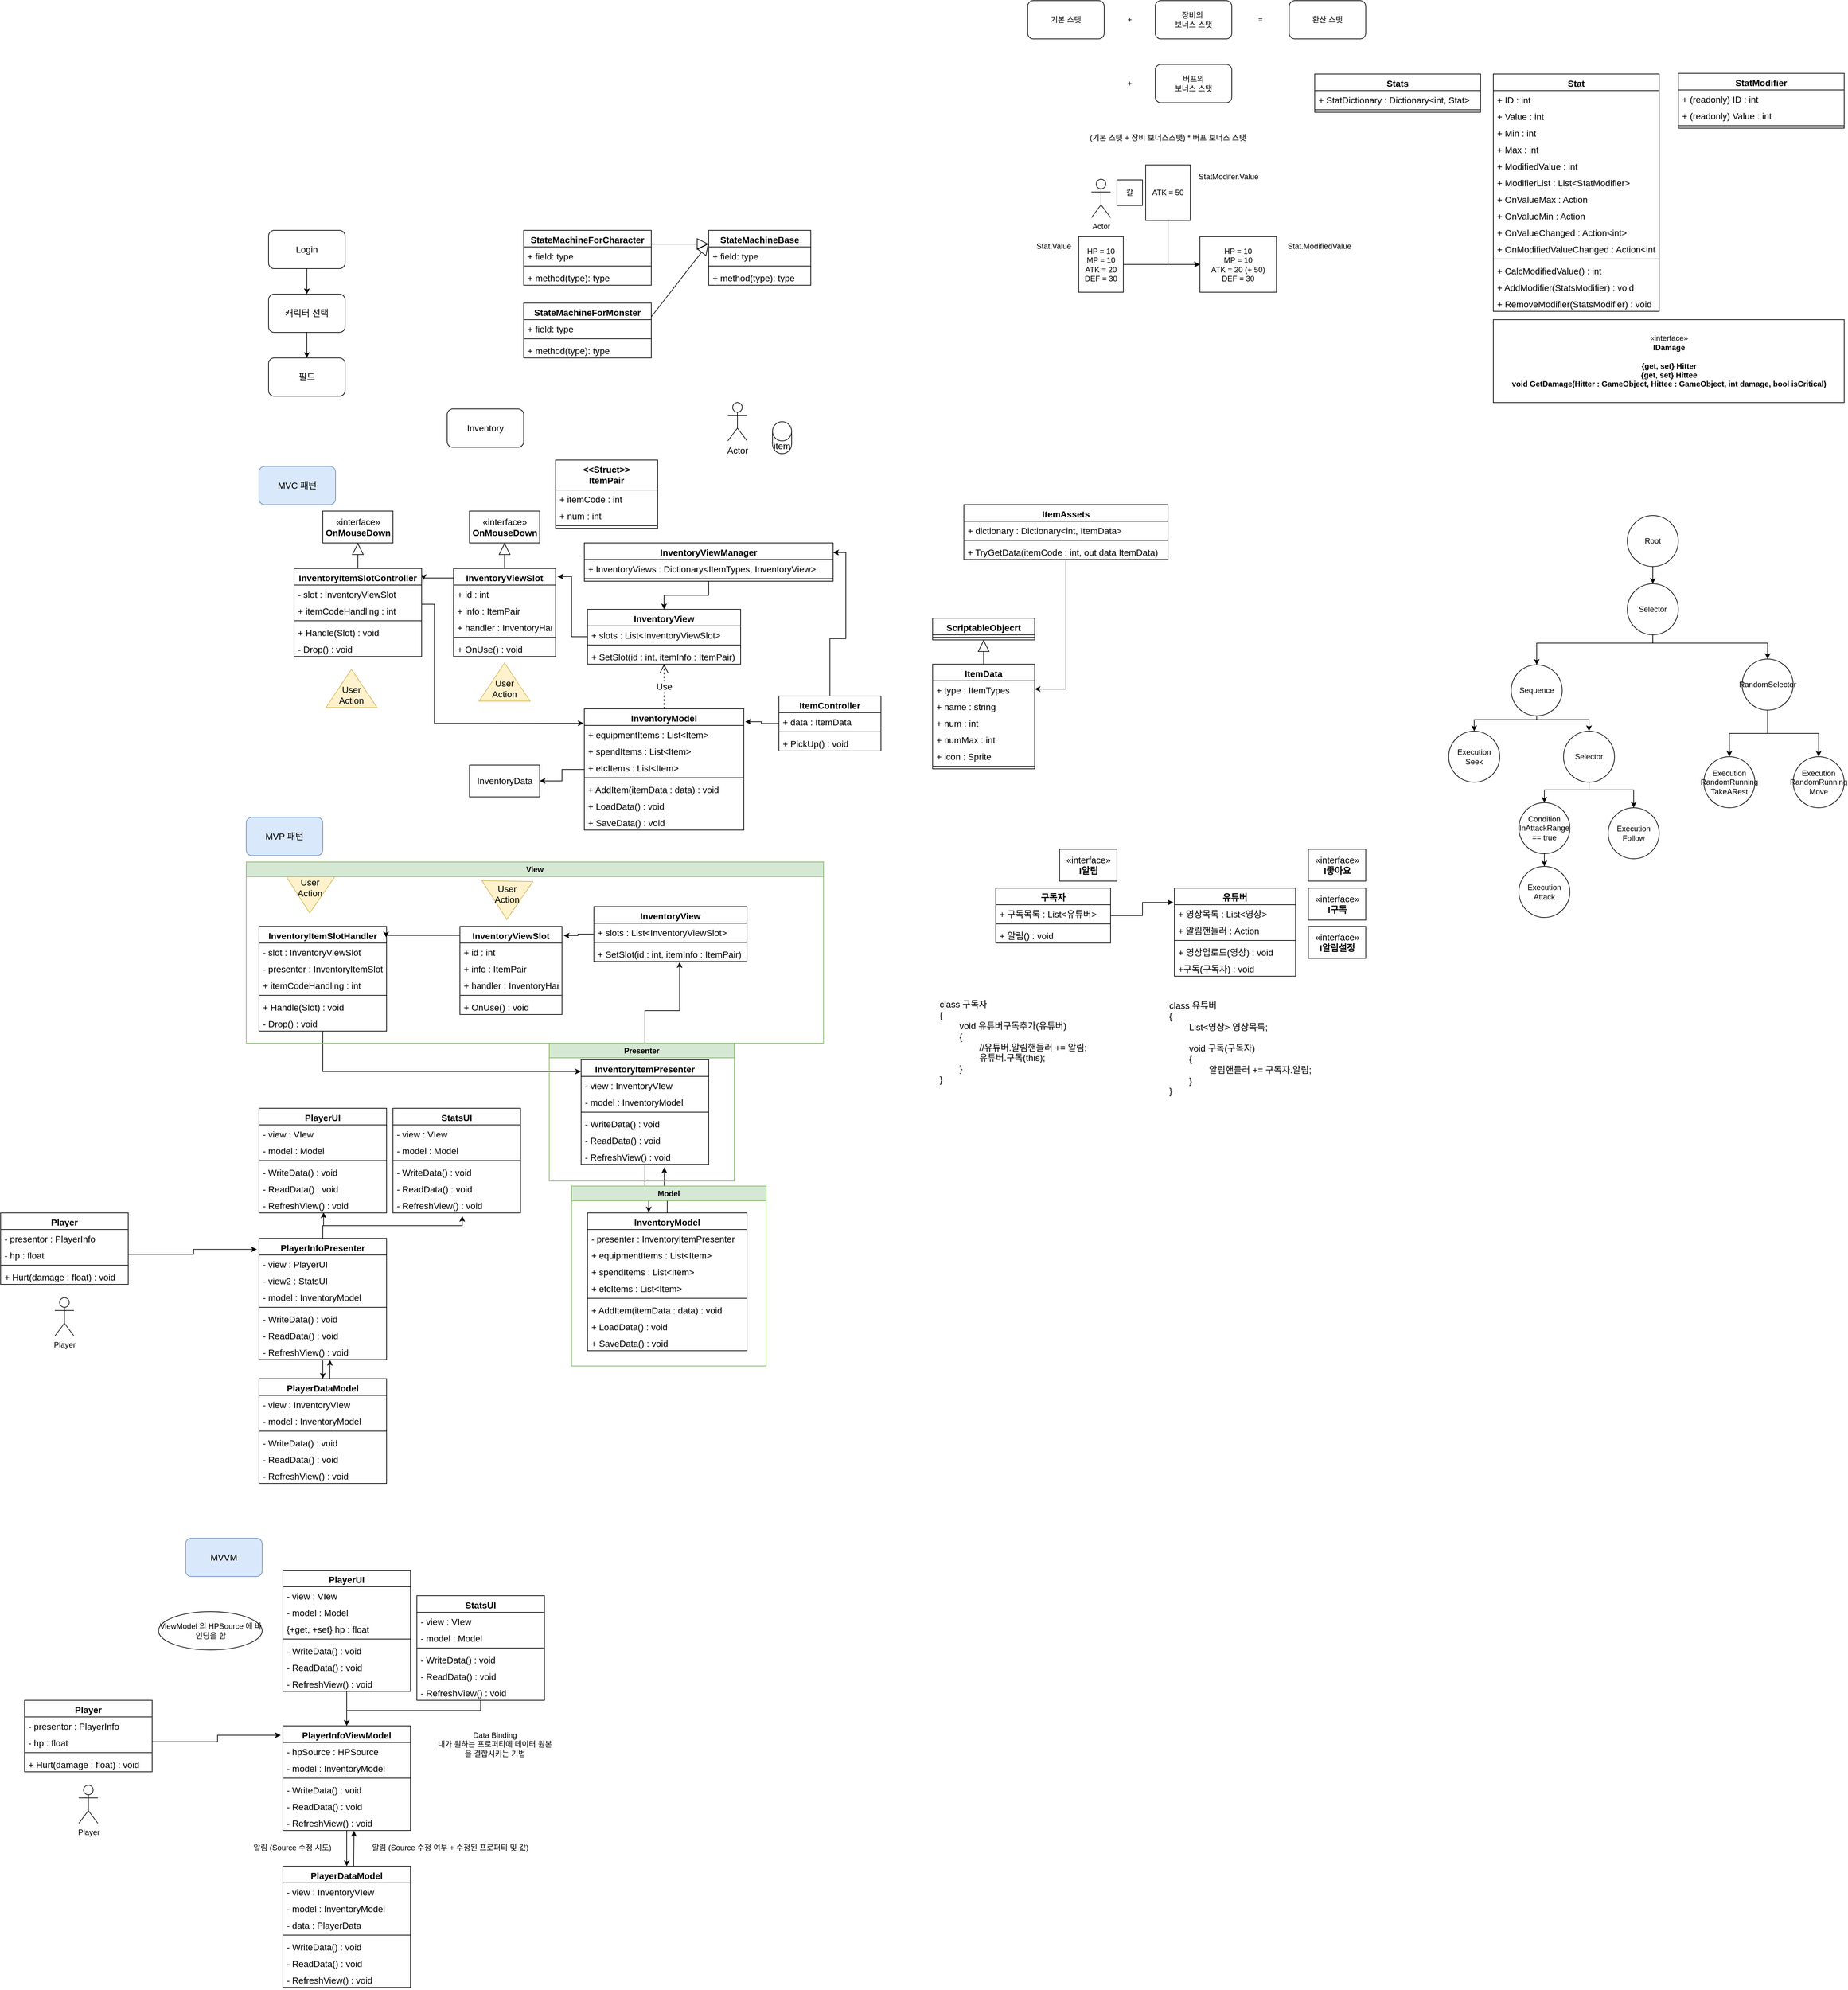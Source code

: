 <mxfile version="20.6.0" type="device"><diagram id="C5RBs43oDa-KdzZeNtuy" name="Page-1"><mxGraphModel dx="2500" dy="2103" grid="1" gridSize="10" guides="1" tooltips="1" connect="1" arrows="1" fold="1" page="1" pageScale="1" pageWidth="827" pageHeight="1169" math="0" shadow="0"><root><mxCell id="WIyWlLk6GJQsqaUBKTNV-0"/><mxCell id="WIyWlLk6GJQsqaUBKTNV-1" parent="WIyWlLk6GJQsqaUBKTNV-0"/><mxCell id="Db7JJZ5rC0_he0zknOGw-0" value="StateMachineBase" style="swimlane;fontStyle=1;align=center;verticalAlign=top;childLayout=stackLayout;horizontal=1;startSize=26;horizontalStack=0;resizeParent=1;resizeParentMax=0;resizeLast=0;collapsible=1;marginBottom=0;fontSize=14;" parent="WIyWlLk6GJQsqaUBKTNV-1" vertex="1"><mxGeometry x="730" y="40" width="160" height="86" as="geometry"/></mxCell><mxCell id="Db7JJZ5rC0_he0zknOGw-1" value="+ field: type" style="text;strokeColor=none;fillColor=none;align=left;verticalAlign=top;spacingLeft=4;spacingRight=4;overflow=hidden;rotatable=0;points=[[0,0.5],[1,0.5]];portConstraint=eastwest;fontSize=14;" parent="Db7JJZ5rC0_he0zknOGw-0" vertex="1"><mxGeometry y="26" width="160" height="26" as="geometry"/></mxCell><mxCell id="Db7JJZ5rC0_he0zknOGw-2" value="" style="line;strokeWidth=1;fillColor=none;align=left;verticalAlign=middle;spacingTop=-1;spacingLeft=3;spacingRight=3;rotatable=0;labelPosition=right;points=[];portConstraint=eastwest;strokeColor=inherit;" parent="Db7JJZ5rC0_he0zknOGw-0" vertex="1"><mxGeometry y="52" width="160" height="8" as="geometry"/></mxCell><mxCell id="Db7JJZ5rC0_he0zknOGw-3" value="+ method(type): type" style="text;strokeColor=none;fillColor=none;align=left;verticalAlign=top;spacingLeft=4;spacingRight=4;overflow=hidden;rotatable=0;points=[[0,0.5],[1,0.5]];portConstraint=eastwest;fontSize=14;" parent="Db7JJZ5rC0_he0zknOGw-0" vertex="1"><mxGeometry y="60" width="160" height="26" as="geometry"/></mxCell><mxCell id="Db7JJZ5rC0_he0zknOGw-6" style="edgeStyle=orthogonalEdgeStyle;rounded=0;orthogonalLoop=1;jettySize=auto;html=1;fontSize=14;" parent="WIyWlLk6GJQsqaUBKTNV-1" source="Db7JJZ5rC0_he0zknOGw-4" target="Db7JJZ5rC0_he0zknOGw-5" edge="1"><mxGeometry relative="1" as="geometry"/></mxCell><mxCell id="Db7JJZ5rC0_he0zknOGw-4" value="Login" style="rounded=1;whiteSpace=wrap;html=1;fontSize=14;" parent="WIyWlLk6GJQsqaUBKTNV-1" vertex="1"><mxGeometry x="40" y="40" width="120" height="60" as="geometry"/></mxCell><mxCell id="Db7JJZ5rC0_he0zknOGw-8" style="edgeStyle=orthogonalEdgeStyle;rounded=0;orthogonalLoop=1;jettySize=auto;html=1;fontSize=14;" parent="WIyWlLk6GJQsqaUBKTNV-1" source="Db7JJZ5rC0_he0zknOGw-5" target="Db7JJZ5rC0_he0zknOGw-7" edge="1"><mxGeometry relative="1" as="geometry"/></mxCell><mxCell id="Db7JJZ5rC0_he0zknOGw-5" value="캐릭터 선택" style="rounded=1;whiteSpace=wrap;html=1;fontSize=14;" parent="WIyWlLk6GJQsqaUBKTNV-1" vertex="1"><mxGeometry x="40" y="140" width="120" height="60" as="geometry"/></mxCell><mxCell id="Db7JJZ5rC0_he0zknOGw-7" value="필드" style="rounded=1;whiteSpace=wrap;html=1;fontSize=14;" parent="WIyWlLk6GJQsqaUBKTNV-1" vertex="1"><mxGeometry x="40" y="240" width="120" height="60" as="geometry"/></mxCell><mxCell id="Db7JJZ5rC0_he0zknOGw-11" value="StateMachineForCharacter" style="swimlane;fontStyle=1;align=center;verticalAlign=top;childLayout=stackLayout;horizontal=1;startSize=26;horizontalStack=0;resizeParent=1;resizeParentMax=0;resizeLast=0;collapsible=1;marginBottom=0;fontSize=14;" parent="WIyWlLk6GJQsqaUBKTNV-1" vertex="1"><mxGeometry x="440" y="40" width="200" height="86" as="geometry"/></mxCell><mxCell id="Db7JJZ5rC0_he0zknOGw-12" value="+ field: type" style="text;strokeColor=none;fillColor=none;align=left;verticalAlign=top;spacingLeft=4;spacingRight=4;overflow=hidden;rotatable=0;points=[[0,0.5],[1,0.5]];portConstraint=eastwest;fontSize=14;" parent="Db7JJZ5rC0_he0zknOGw-11" vertex="1"><mxGeometry y="26" width="200" height="26" as="geometry"/></mxCell><mxCell id="Db7JJZ5rC0_he0zknOGw-13" value="" style="line;strokeWidth=1;fillColor=none;align=left;verticalAlign=middle;spacingTop=-1;spacingLeft=3;spacingRight=3;rotatable=0;labelPosition=right;points=[];portConstraint=eastwest;strokeColor=inherit;" parent="Db7JJZ5rC0_he0zknOGw-11" vertex="1"><mxGeometry y="52" width="200" height="8" as="geometry"/></mxCell><mxCell id="Db7JJZ5rC0_he0zknOGw-14" value="+ method(type): type" style="text;strokeColor=none;fillColor=none;align=left;verticalAlign=top;spacingLeft=4;spacingRight=4;overflow=hidden;rotatable=0;points=[[0,0.5],[1,0.5]];portConstraint=eastwest;fontSize=14;" parent="Db7JJZ5rC0_he0zknOGw-11" vertex="1"><mxGeometry y="60" width="200" height="26" as="geometry"/></mxCell><mxCell id="Db7JJZ5rC0_he0zknOGw-15" value="StateMachineForMonster" style="swimlane;fontStyle=1;align=center;verticalAlign=top;childLayout=stackLayout;horizontal=1;startSize=26;horizontalStack=0;resizeParent=1;resizeParentMax=0;resizeLast=0;collapsible=1;marginBottom=0;fontSize=14;" parent="WIyWlLk6GJQsqaUBKTNV-1" vertex="1"><mxGeometry x="440" y="154" width="200" height="86" as="geometry"/></mxCell><mxCell id="Db7JJZ5rC0_he0zknOGw-16" value="+ field: type" style="text;strokeColor=none;fillColor=none;align=left;verticalAlign=top;spacingLeft=4;spacingRight=4;overflow=hidden;rotatable=0;points=[[0,0.5],[1,0.5]];portConstraint=eastwest;fontSize=14;" parent="Db7JJZ5rC0_he0zknOGw-15" vertex="1"><mxGeometry y="26" width="200" height="26" as="geometry"/></mxCell><mxCell id="Db7JJZ5rC0_he0zknOGw-17" value="" style="line;strokeWidth=1;fillColor=none;align=left;verticalAlign=middle;spacingTop=-1;spacingLeft=3;spacingRight=3;rotatable=0;labelPosition=right;points=[];portConstraint=eastwest;strokeColor=inherit;" parent="Db7JJZ5rC0_he0zknOGw-15" vertex="1"><mxGeometry y="52" width="200" height="8" as="geometry"/></mxCell><mxCell id="Db7JJZ5rC0_he0zknOGw-18" value="+ method(type): type" style="text;strokeColor=none;fillColor=none;align=left;verticalAlign=top;spacingLeft=4;spacingRight=4;overflow=hidden;rotatable=0;points=[[0,0.5],[1,0.5]];portConstraint=eastwest;fontSize=14;" parent="Db7JJZ5rC0_he0zknOGw-15" vertex="1"><mxGeometry y="60" width="200" height="26" as="geometry"/></mxCell><mxCell id="Db7JJZ5rC0_he0zknOGw-19" value="" style="endArrow=block;endSize=16;endFill=0;html=1;rounded=0;fontSize=14;entryX=0;entryY=0.25;entryDx=0;entryDy=0;exitX=1;exitY=0.25;exitDx=0;exitDy=0;" parent="WIyWlLk6GJQsqaUBKTNV-1" source="Db7JJZ5rC0_he0zknOGw-11" target="Db7JJZ5rC0_he0zknOGw-0" edge="1"><mxGeometry width="160" relative="1" as="geometry"><mxPoint x="510" y="190" as="sourcePoint"/><mxPoint x="670" y="190" as="targetPoint"/></mxGeometry></mxCell><mxCell id="Db7JJZ5rC0_he0zknOGw-20" value="" style="endArrow=block;endSize=16;endFill=0;html=1;rounded=0;fontSize=14;exitX=1;exitY=0.25;exitDx=0;exitDy=0;" parent="WIyWlLk6GJQsqaUBKTNV-1" source="Db7JJZ5rC0_he0zknOGw-15" edge="1"><mxGeometry width="160" relative="1" as="geometry"><mxPoint x="650" y="71.5" as="sourcePoint"/><mxPoint x="730" y="60" as="targetPoint"/></mxGeometry></mxCell><mxCell id="Db7JJZ5rC0_he0zknOGw-51" style="edgeStyle=orthogonalEdgeStyle;rounded=0;orthogonalLoop=1;jettySize=auto;html=1;entryX=1.009;entryY=0.106;entryDx=0;entryDy=0;entryPerimeter=0;fontSize=14;" parent="WIyWlLk6GJQsqaUBKTNV-1" source="Db7JJZ5rC0_he0zknOGw-21" target="Db7JJZ5rC0_he0zknOGw-26" edge="1"><mxGeometry relative="1" as="geometry"/></mxCell><mxCell id="Db7JJZ5rC0_he0zknOGw-121" style="edgeStyle=orthogonalEdgeStyle;rounded=0;orthogonalLoop=1;jettySize=auto;html=1;entryX=1;entryY=0.25;entryDx=0;entryDy=0;fontSize=14;" parent="WIyWlLk6GJQsqaUBKTNV-1" source="Db7JJZ5rC0_he0zknOGw-21" target="Db7JJZ5rC0_he0zknOGw-117" edge="1"><mxGeometry relative="1" as="geometry"/></mxCell><mxCell id="Db7JJZ5rC0_he0zknOGw-21" value="ItemController" style="swimlane;fontStyle=1;align=center;verticalAlign=top;childLayout=stackLayout;horizontal=1;startSize=26;horizontalStack=0;resizeParent=1;resizeParentMax=0;resizeLast=0;collapsible=1;marginBottom=0;fontSize=14;" parent="WIyWlLk6GJQsqaUBKTNV-1" vertex="1"><mxGeometry x="840" y="770" width="160" height="86" as="geometry"/></mxCell><mxCell id="Db7JJZ5rC0_he0zknOGw-101" value="+ data : ItemData" style="text;strokeColor=none;fillColor=none;align=left;verticalAlign=top;spacingLeft=4;spacingRight=4;overflow=hidden;rotatable=0;points=[[0,0.5],[1,0.5]];portConstraint=eastwest;fontSize=14;" parent="Db7JJZ5rC0_he0zknOGw-21" vertex="1"><mxGeometry y="26" width="160" height="26" as="geometry"/></mxCell><mxCell id="Db7JJZ5rC0_he0zknOGw-23" value="" style="line;strokeWidth=1;fillColor=none;align=left;verticalAlign=middle;spacingTop=-1;spacingLeft=3;spacingRight=3;rotatable=0;labelPosition=right;points=[];portConstraint=eastwest;strokeColor=inherit;" parent="Db7JJZ5rC0_he0zknOGw-21" vertex="1"><mxGeometry y="52" width="160" height="8" as="geometry"/></mxCell><mxCell id="Db7JJZ5rC0_he0zknOGw-24" value="+ PickUp() : void" style="text;strokeColor=none;fillColor=none;align=left;verticalAlign=top;spacingLeft=4;spacingRight=4;overflow=hidden;rotatable=0;points=[[0,0.5],[1,0.5]];portConstraint=eastwest;fontSize=14;" parent="Db7JJZ5rC0_he0zknOGw-21" vertex="1"><mxGeometry y="60" width="160" height="26" as="geometry"/></mxCell><mxCell id="Db7JJZ5rC0_he0zknOGw-25" value="Inventory" style="rounded=1;whiteSpace=wrap;html=1;fontSize=14;" parent="WIyWlLk6GJQsqaUBKTNV-1" vertex="1"><mxGeometry x="320" y="320" width="120" height="60" as="geometry"/></mxCell><mxCell id="Db7JJZ5rC0_he0zknOGw-68" style="edgeStyle=orthogonalEdgeStyle;rounded=0;orthogonalLoop=1;jettySize=auto;html=1;entryX=1;entryY=0.5;entryDx=0;entryDy=0;fontSize=14;" parent="WIyWlLk6GJQsqaUBKTNV-1" source="Db7JJZ5rC0_he0zknOGw-26" target="Db7JJZ5rC0_he0zknOGw-65" edge="1"><mxGeometry relative="1" as="geometry"/></mxCell><mxCell id="Db7JJZ5rC0_he0zknOGw-26" value="InventoryModel" style="swimlane;fontStyle=1;align=center;verticalAlign=top;childLayout=stackLayout;horizontal=1;startSize=26;horizontalStack=0;resizeParent=1;resizeParentMax=0;resizeLast=0;collapsible=1;marginBottom=0;fontSize=14;" parent="WIyWlLk6GJQsqaUBKTNV-1" vertex="1"><mxGeometry x="535" y="790" width="250" height="190" as="geometry"/></mxCell><mxCell id="Db7JJZ5rC0_he0zknOGw-48" value="+ equipmentItems : List&lt;Item&gt;" style="text;strokeColor=none;fillColor=none;align=left;verticalAlign=top;spacingLeft=4;spacingRight=4;overflow=hidden;rotatable=0;points=[[0,0.5],[1,0.5]];portConstraint=eastwest;fontSize=14;" parent="Db7JJZ5rC0_he0zknOGw-26" vertex="1"><mxGeometry y="26" width="250" height="26" as="geometry"/></mxCell><mxCell id="Db7JJZ5rC0_he0zknOGw-49" value="+ spendItems : List&lt;Item&gt;" style="text;strokeColor=none;fillColor=none;align=left;verticalAlign=top;spacingLeft=4;spacingRight=4;overflow=hidden;rotatable=0;points=[[0,0.5],[1,0.5]];portConstraint=eastwest;fontSize=14;" parent="Db7JJZ5rC0_he0zknOGw-26" vertex="1"><mxGeometry y="52" width="250" height="26" as="geometry"/></mxCell><mxCell id="Db7JJZ5rC0_he0zknOGw-50" value="+ etcItems : List&lt;Item&gt;" style="text;strokeColor=none;fillColor=none;align=left;verticalAlign=top;spacingLeft=4;spacingRight=4;overflow=hidden;rotatable=0;points=[[0,0.5],[1,0.5]];portConstraint=eastwest;fontSize=14;" parent="Db7JJZ5rC0_he0zknOGw-26" vertex="1"><mxGeometry y="78" width="250" height="26" as="geometry"/></mxCell><mxCell id="Db7JJZ5rC0_he0zknOGw-28" value="" style="line;strokeWidth=1;fillColor=none;align=left;verticalAlign=middle;spacingTop=-1;spacingLeft=3;spacingRight=3;rotatable=0;labelPosition=right;points=[];portConstraint=eastwest;strokeColor=inherit;" parent="Db7JJZ5rC0_he0zknOGw-26" vertex="1"><mxGeometry y="104" width="250" height="8" as="geometry"/></mxCell><mxCell id="Db7JJZ5rC0_he0zknOGw-29" value="+ AddItem(itemData : data) : void" style="text;strokeColor=none;fillColor=none;align=left;verticalAlign=top;spacingLeft=4;spacingRight=4;overflow=hidden;rotatable=0;points=[[0,0.5],[1,0.5]];portConstraint=eastwest;fontSize=14;" parent="Db7JJZ5rC0_he0zknOGw-26" vertex="1"><mxGeometry y="112" width="250" height="26" as="geometry"/></mxCell><mxCell id="Db7JJZ5rC0_he0zknOGw-66" value="+ LoadData() : void" style="text;strokeColor=none;fillColor=none;align=left;verticalAlign=top;spacingLeft=4;spacingRight=4;overflow=hidden;rotatable=0;points=[[0,0.5],[1,0.5]];portConstraint=eastwest;fontSize=14;" parent="Db7JJZ5rC0_he0zknOGw-26" vertex="1"><mxGeometry y="138" width="250" height="26" as="geometry"/></mxCell><mxCell id="Db7JJZ5rC0_he0zknOGw-67" value="+ SaveData() : void" style="text;strokeColor=none;fillColor=none;align=left;verticalAlign=top;spacingLeft=4;spacingRight=4;overflow=hidden;rotatable=0;points=[[0,0.5],[1,0.5]];portConstraint=eastwest;fontSize=14;" parent="Db7JJZ5rC0_he0zknOGw-26" vertex="1"><mxGeometry y="164" width="250" height="26" as="geometry"/></mxCell><mxCell id="Db7JJZ5rC0_he0zknOGw-39" value="Actor" style="shape=umlActor;verticalLabelPosition=bottom;verticalAlign=top;html=1;outlineConnect=0;fontSize=14;" parent="WIyWlLk6GJQsqaUBKTNV-1" vertex="1"><mxGeometry x="760" y="310" width="30" height="60" as="geometry"/></mxCell><mxCell id="Db7JJZ5rC0_he0zknOGw-40" value="item" style="shape=cylinder3;whiteSpace=wrap;html=1;boundedLbl=1;backgroundOutline=1;size=15;fontSize=14;" parent="WIyWlLk6GJQsqaUBKTNV-1" vertex="1"><mxGeometry x="830" y="340" width="30" height="50" as="geometry"/></mxCell><mxCell id="Db7JJZ5rC0_he0zknOGw-115" style="edgeStyle=orthogonalEdgeStyle;rounded=0;orthogonalLoop=1;jettySize=auto;html=1;entryX=1.019;entryY=0.092;entryDx=0;entryDy=0;entryPerimeter=0;fontSize=14;" parent="WIyWlLk6GJQsqaUBKTNV-1" source="Db7JJZ5rC0_he0zknOGw-41" target="Db7JJZ5rC0_he0zknOGw-55" edge="1"><mxGeometry relative="1" as="geometry"/></mxCell><mxCell id="Db7JJZ5rC0_he0zknOGw-41" value="InventoryView" style="swimlane;fontStyle=1;align=center;verticalAlign=top;childLayout=stackLayout;horizontal=1;startSize=26;horizontalStack=0;resizeParent=1;resizeParentMax=0;resizeLast=0;collapsible=1;marginBottom=0;fontSize=14;" parent="WIyWlLk6GJQsqaUBKTNV-1" vertex="1"><mxGeometry x="540" y="634" width="240" height="86" as="geometry"/></mxCell><mxCell id="Db7JJZ5rC0_he0zknOGw-42" value="+ slots : List&lt;InventoryViewSlot&gt;" style="text;strokeColor=none;fillColor=none;align=left;verticalAlign=top;spacingLeft=4;spacingRight=4;overflow=hidden;rotatable=0;points=[[0,0.5],[1,0.5]];portConstraint=eastwest;fontSize=14;" parent="Db7JJZ5rC0_he0zknOGw-41" vertex="1"><mxGeometry y="26" width="240" height="26" as="geometry"/></mxCell><mxCell id="Db7JJZ5rC0_he0zknOGw-43" value="" style="line;strokeWidth=1;fillColor=none;align=left;verticalAlign=middle;spacingTop=-1;spacingLeft=3;spacingRight=3;rotatable=0;labelPosition=right;points=[];portConstraint=eastwest;strokeColor=inherit;" parent="Db7JJZ5rC0_he0zknOGw-41" vertex="1"><mxGeometry y="52" width="240" height="8" as="geometry"/></mxCell><mxCell id="Db7JJZ5rC0_he0zknOGw-44" value="+ SetSlot(id : int, itemInfo : ItemPair) : void" style="text;strokeColor=none;fillColor=none;align=left;verticalAlign=top;spacingLeft=4;spacingRight=4;overflow=hidden;rotatable=0;points=[[0,0.5],[1,0.5]];portConstraint=eastwest;fontSize=14;" parent="Db7JJZ5rC0_he0zknOGw-41" vertex="1"><mxGeometry y="60" width="240" height="26" as="geometry"/></mxCell><mxCell id="Db7JJZ5rC0_he0zknOGw-54" value="Use" style="endArrow=open;endSize=12;dashed=1;html=1;rounded=0;fontSize=14;exitX=0.5;exitY=0;exitDx=0;exitDy=0;" parent="WIyWlLk6GJQsqaUBKTNV-1" source="Db7JJZ5rC0_he0zknOGw-26" target="Db7JJZ5rC0_he0zknOGw-44" edge="1"><mxGeometry width="160" relative="1" as="geometry"><mxPoint x="730" y="730" as="sourcePoint"/><mxPoint x="890" y="730" as="targetPoint"/></mxGeometry></mxCell><mxCell id="Db7JJZ5rC0_he0zknOGw-82" style="edgeStyle=orthogonalEdgeStyle;rounded=0;orthogonalLoop=1;jettySize=auto;html=1;entryX=1.015;entryY=0.131;entryDx=0;entryDy=0;entryPerimeter=0;fontSize=14;" parent="WIyWlLk6GJQsqaUBKTNV-1" source="Db7JJZ5rC0_he0zknOGw-55" target="Db7JJZ5rC0_he0zknOGw-73" edge="1"><mxGeometry relative="1" as="geometry"><Array as="points"><mxPoint x="320" y="585"/><mxPoint x="320" y="585"/></Array></mxGeometry></mxCell><mxCell id="Db7JJZ5rC0_he0zknOGw-55" value="InventoryViewSlot" style="swimlane;fontStyle=1;align=center;verticalAlign=top;childLayout=stackLayout;horizontal=1;startSize=26;horizontalStack=0;resizeParent=1;resizeParentMax=0;resizeLast=0;collapsible=1;marginBottom=0;fontSize=14;" parent="WIyWlLk6GJQsqaUBKTNV-1" vertex="1"><mxGeometry x="330" y="570" width="160" height="138" as="geometry"/></mxCell><mxCell id="Db7JJZ5rC0_he0zknOGw-56" value="+ id : int" style="text;strokeColor=none;fillColor=none;align=left;verticalAlign=top;spacingLeft=4;spacingRight=4;overflow=hidden;rotatable=0;points=[[0,0.5],[1,0.5]];portConstraint=eastwest;fontSize=14;" parent="Db7JJZ5rC0_he0zknOGw-55" vertex="1"><mxGeometry y="26" width="160" height="26" as="geometry"/></mxCell><mxCell id="Db7JJZ5rC0_he0zknOGw-58" value="+ info : ItemPair" style="text;strokeColor=none;fillColor=none;align=left;verticalAlign=top;spacingLeft=4;spacingRight=4;overflow=hidden;rotatable=0;points=[[0,0.5],[1,0.5]];portConstraint=eastwest;fontSize=14;" parent="Db7JJZ5rC0_he0zknOGw-55" vertex="1"><mxGeometry y="52" width="160" height="26" as="geometry"/></mxCell><mxCell id="Db7JJZ5rC0_he0zknOGw-83" value="+ handler : InventoryHandler" style="text;strokeColor=none;fillColor=none;align=left;verticalAlign=top;spacingLeft=4;spacingRight=4;overflow=hidden;rotatable=0;points=[[0,0.5],[1,0.5]];portConstraint=eastwest;fontSize=14;" parent="Db7JJZ5rC0_he0zknOGw-55" vertex="1"><mxGeometry y="78" width="160" height="26" as="geometry"/></mxCell><mxCell id="Db7JJZ5rC0_he0zknOGw-57" value="" style="line;strokeWidth=1;fillColor=none;align=left;verticalAlign=middle;spacingTop=-1;spacingLeft=3;spacingRight=3;rotatable=0;labelPosition=right;points=[];portConstraint=eastwest;strokeColor=inherit;" parent="Db7JJZ5rC0_he0zknOGw-55" vertex="1"><mxGeometry y="104" width="160" height="8" as="geometry"/></mxCell><mxCell id="Db7JJZ5rC0_he0zknOGw-69" value="+ OnUse() : void" style="text;strokeColor=none;fillColor=none;align=left;verticalAlign=top;spacingLeft=4;spacingRight=4;overflow=hidden;rotatable=0;points=[[0,0.5],[1,0.5]];portConstraint=eastwest;fontSize=14;" parent="Db7JJZ5rC0_he0zknOGw-55" vertex="1"><mxGeometry y="112" width="160" height="26" as="geometry"/></mxCell><mxCell id="Db7JJZ5rC0_he0zknOGw-65" value="InventoryData" style="html=1;fontSize=14;" parent="WIyWlLk6GJQsqaUBKTNV-1" vertex="1"><mxGeometry x="355" y="878" width="110" height="50" as="geometry"/></mxCell><mxCell id="Db7JJZ5rC0_he0zknOGw-70" value="«interface»&lt;br&gt;&lt;b&gt;OnMouseDown&lt;/b&gt;" style="html=1;fontSize=14;" parent="WIyWlLk6GJQsqaUBKTNV-1" vertex="1"><mxGeometry x="355" y="480" width="110" height="50" as="geometry"/></mxCell><mxCell id="Db7JJZ5rC0_he0zknOGw-72" value="" style="endArrow=block;endSize=16;endFill=0;html=1;rounded=0;fontSize=14;entryX=0.5;entryY=1;entryDx=0;entryDy=0;exitX=0.5;exitY=0;exitDx=0;exitDy=0;" parent="WIyWlLk6GJQsqaUBKTNV-1" source="Db7JJZ5rC0_he0zknOGw-55" target="Db7JJZ5rC0_he0zknOGw-70" edge="1"><mxGeometry width="160" relative="1" as="geometry"><mxPoint x="540" y="660" as="sourcePoint"/><mxPoint x="700" y="660" as="targetPoint"/></mxGeometry></mxCell><mxCell id="Db7JJZ5rC0_he0zknOGw-148" style="edgeStyle=orthogonalEdgeStyle;rounded=0;orthogonalLoop=1;jettySize=auto;html=1;entryX=-0.005;entryY=-0.128;entryDx=0;entryDy=0;entryPerimeter=0;fontSize=14;" parent="WIyWlLk6GJQsqaUBKTNV-1" source="Db7JJZ5rC0_he0zknOGw-73" target="Db7JJZ5rC0_he0zknOGw-48" edge="1"><mxGeometry relative="1" as="geometry"><Array as="points"><mxPoint x="300" y="626"/><mxPoint x="300" y="813"/></Array></mxGeometry></mxCell><mxCell id="Db7JJZ5rC0_he0zknOGw-73" value="InventoryItemSlotController" style="swimlane;fontStyle=1;align=center;verticalAlign=top;childLayout=stackLayout;horizontal=1;startSize=26;horizontalStack=0;resizeParent=1;resizeParentMax=0;resizeLast=0;collapsible=1;marginBottom=0;fontSize=14;" parent="WIyWlLk6GJQsqaUBKTNV-1" vertex="1"><mxGeometry x="80" y="570" width="200" height="138" as="geometry"/></mxCell><mxCell id="vZmcKGGMRyaEDYVUL77t-2" value="- slot : InventoryViewSlot" style="text;strokeColor=none;fillColor=none;align=left;verticalAlign=top;spacingLeft=4;spacingRight=4;overflow=hidden;rotatable=0;points=[[0,0.5],[1,0.5]];portConstraint=eastwest;fontSize=14;" parent="Db7JJZ5rC0_he0zknOGw-73" vertex="1"><mxGeometry y="26" width="200" height="26" as="geometry"/></mxCell><mxCell id="Db7JJZ5rC0_he0zknOGw-74" value="+ itemCodeHandling : int" style="text;strokeColor=none;fillColor=none;align=left;verticalAlign=top;spacingLeft=4;spacingRight=4;overflow=hidden;rotatable=0;points=[[0,0.5],[1,0.5]];portConstraint=eastwest;fontSize=14;" parent="Db7JJZ5rC0_he0zknOGw-73" vertex="1"><mxGeometry y="52" width="200" height="26" as="geometry"/></mxCell><mxCell id="Db7JJZ5rC0_he0zknOGw-76" value="" style="line;strokeWidth=1;fillColor=none;align=left;verticalAlign=middle;spacingTop=-1;spacingLeft=3;spacingRight=3;rotatable=0;labelPosition=right;points=[];portConstraint=eastwest;strokeColor=inherit;" parent="Db7JJZ5rC0_he0zknOGw-73" vertex="1"><mxGeometry y="78" width="200" height="8" as="geometry"/></mxCell><mxCell id="Db7JJZ5rC0_he0zknOGw-77" value="+ Handle(Slot) : void" style="text;strokeColor=none;fillColor=none;align=left;verticalAlign=top;spacingLeft=4;spacingRight=4;overflow=hidden;rotatable=0;points=[[0,0.5],[1,0.5]];portConstraint=eastwest;fontSize=14;" parent="Db7JJZ5rC0_he0zknOGw-73" vertex="1"><mxGeometry y="86" width="200" height="26" as="geometry"/></mxCell><mxCell id="Db7JJZ5rC0_he0zknOGw-80" value="- Drop() : void" style="text;strokeColor=none;fillColor=none;align=left;verticalAlign=top;spacingLeft=4;spacingRight=4;overflow=hidden;rotatable=0;points=[[0,0.5],[1,0.5]];portConstraint=eastwest;fontSize=14;" parent="Db7JJZ5rC0_he0zknOGw-73" vertex="1"><mxGeometry y="112" width="200" height="26" as="geometry"/></mxCell><mxCell id="Db7JJZ5rC0_he0zknOGw-78" value="«interface»&lt;br&gt;&lt;b&gt;OnMouseDown&lt;/b&gt;" style="html=1;fontSize=14;" parent="WIyWlLk6GJQsqaUBKTNV-1" vertex="1"><mxGeometry x="125" y="480" width="110" height="50" as="geometry"/></mxCell><mxCell id="Db7JJZ5rC0_he0zknOGw-79" value="" style="endArrow=block;endSize=16;endFill=0;html=1;rounded=0;fontSize=14;entryX=0.5;entryY=1;entryDx=0;entryDy=0;exitX=0.5;exitY=0;exitDx=0;exitDy=0;" parent="WIyWlLk6GJQsqaUBKTNV-1" source="Db7JJZ5rC0_he0zknOGw-73" target="Db7JJZ5rC0_he0zknOGw-78" edge="1"><mxGeometry width="160" relative="1" as="geometry"><mxPoint x="420" y="580" as="sourcePoint"/><mxPoint x="420" y="540" as="targetPoint"/></mxGeometry></mxCell><mxCell id="Db7JJZ5rC0_he0zknOGw-84" value="" style="triangle;whiteSpace=wrap;html=1;fontSize=14;rotation=-90;fillColor=#fff2cc;strokeColor=#d6b656;" parent="WIyWlLk6GJQsqaUBKTNV-1" vertex="1"><mxGeometry x="140" y="718" width="60" height="80" as="geometry"/></mxCell><mxCell id="Db7JJZ5rC0_he0zknOGw-85" value="User&lt;br&gt;Action" style="text;html=1;strokeColor=none;fillColor=none;align=center;verticalAlign=middle;whiteSpace=wrap;rounded=0;fontSize=14;" parent="WIyWlLk6GJQsqaUBKTNV-1" vertex="1"><mxGeometry x="130" y="748" width="80" height="40" as="geometry"/></mxCell><mxCell id="Db7JJZ5rC0_he0zknOGw-86" value="" style="triangle;whiteSpace=wrap;html=1;fontSize=14;rotation=-90;fillColor=#fff2cc;strokeColor=#d6b656;" parent="WIyWlLk6GJQsqaUBKTNV-1" vertex="1"><mxGeometry x="380" y="708" width="60" height="80" as="geometry"/></mxCell><mxCell id="Db7JJZ5rC0_he0zknOGw-87" value="User&lt;br&gt;Action" style="text;html=1;strokeColor=none;fillColor=none;align=center;verticalAlign=middle;whiteSpace=wrap;rounded=0;fontSize=14;" parent="WIyWlLk6GJQsqaUBKTNV-1" vertex="1"><mxGeometry x="370" y="738" width="80" height="40" as="geometry"/></mxCell><mxCell id="Db7JJZ5rC0_he0zknOGw-88" value="ItemData" style="swimlane;fontStyle=1;align=center;verticalAlign=top;childLayout=stackLayout;horizontal=1;startSize=26;horizontalStack=0;resizeParent=1;resizeParentMax=0;resizeLast=0;collapsible=1;marginBottom=0;fontSize=14;" parent="WIyWlLk6GJQsqaUBKTNV-1" vertex="1"><mxGeometry x="1081" y="720" width="160" height="164" as="geometry"/></mxCell><mxCell id="Db7JJZ5rC0_he0zknOGw-89" value="+ type : ItemTypes" style="text;strokeColor=none;fillColor=none;align=left;verticalAlign=top;spacingLeft=4;spacingRight=4;overflow=hidden;rotatable=0;points=[[0,0.5],[1,0.5]];portConstraint=eastwest;fontSize=14;" parent="Db7JJZ5rC0_he0zknOGw-88" vertex="1"><mxGeometry y="26" width="160" height="26" as="geometry"/></mxCell><mxCell id="Db7JJZ5rC0_he0zknOGw-90" value="+ name : string" style="text;strokeColor=none;fillColor=none;align=left;verticalAlign=top;spacingLeft=4;spacingRight=4;overflow=hidden;rotatable=0;points=[[0,0.5],[1,0.5]];portConstraint=eastwest;fontSize=14;" parent="Db7JJZ5rC0_he0zknOGw-88" vertex="1"><mxGeometry y="52" width="160" height="26" as="geometry"/></mxCell><mxCell id="Db7JJZ5rC0_he0zknOGw-91" value="+ num : int" style="text;strokeColor=none;fillColor=none;align=left;verticalAlign=top;spacingLeft=4;spacingRight=4;overflow=hidden;rotatable=0;points=[[0,0.5],[1,0.5]];portConstraint=eastwest;fontSize=14;" parent="Db7JJZ5rC0_he0zknOGw-88" vertex="1"><mxGeometry y="78" width="160" height="26" as="geometry"/></mxCell><mxCell id="Db7JJZ5rC0_he0zknOGw-92" value="+ numMax : int" style="text;strokeColor=none;fillColor=none;align=left;verticalAlign=top;spacingLeft=4;spacingRight=4;overflow=hidden;rotatable=0;points=[[0,0.5],[1,0.5]];portConstraint=eastwest;fontSize=14;" parent="Db7JJZ5rC0_he0zknOGw-88" vertex="1"><mxGeometry y="104" width="160" height="26" as="geometry"/></mxCell><mxCell id="Db7JJZ5rC0_he0zknOGw-93" value="+ icon : Sprite" style="text;strokeColor=none;fillColor=none;align=left;verticalAlign=top;spacingLeft=4;spacingRight=4;overflow=hidden;rotatable=0;points=[[0,0.5],[1,0.5]];portConstraint=eastwest;fontSize=14;" parent="Db7JJZ5rC0_he0zknOGw-88" vertex="1"><mxGeometry y="130" width="160" height="26" as="geometry"/></mxCell><mxCell id="Db7JJZ5rC0_he0zknOGw-94" value="" style="line;strokeWidth=1;fillColor=none;align=left;verticalAlign=middle;spacingTop=-1;spacingLeft=3;spacingRight=3;rotatable=0;labelPosition=right;points=[];portConstraint=eastwest;strokeColor=inherit;" parent="Db7JJZ5rC0_he0zknOGw-88" vertex="1"><mxGeometry y="156" width="160" height="8" as="geometry"/></mxCell><mxCell id="Db7JJZ5rC0_he0zknOGw-96" value="ScriptableObjecrt" style="swimlane;fontStyle=1;align=center;verticalAlign=top;childLayout=stackLayout;horizontal=1;startSize=26;horizontalStack=0;resizeParent=1;resizeParentMax=0;resizeLast=0;collapsible=1;marginBottom=0;fontSize=14;" parent="WIyWlLk6GJQsqaUBKTNV-1" vertex="1"><mxGeometry x="1081" y="648" width="160" height="34" as="geometry"/></mxCell><mxCell id="Db7JJZ5rC0_he0zknOGw-98" value="" style="line;strokeWidth=1;fillColor=none;align=left;verticalAlign=middle;spacingTop=-1;spacingLeft=3;spacingRight=3;rotatable=0;labelPosition=right;points=[];portConstraint=eastwest;strokeColor=inherit;fontSize=14;" parent="Db7JJZ5rC0_he0zknOGw-96" vertex="1"><mxGeometry y="26" width="160" height="8" as="geometry"/></mxCell><mxCell id="Db7JJZ5rC0_he0zknOGw-100" value="" style="endArrow=block;endSize=16;endFill=0;html=1;rounded=0;fontSize=14;entryX=0.5;entryY=1;entryDx=0;entryDy=0;exitX=0.5;exitY=0;exitDx=0;exitDy=0;" parent="WIyWlLk6GJQsqaUBKTNV-1" source="Db7JJZ5rC0_he0zknOGw-88" target="Db7JJZ5rC0_he0zknOGw-96" edge="1"><mxGeometry width="160" relative="1" as="geometry"><mxPoint x="880" y="760" as="sourcePoint"/><mxPoint x="1040" y="760" as="targetPoint"/></mxGeometry></mxCell><mxCell id="Db7JJZ5rC0_he0zknOGw-102" value="&lt;&lt;Struct&gt;&gt;&#10;ItemPair" style="swimlane;fontStyle=1;align=center;verticalAlign=top;childLayout=stackLayout;horizontal=1;startSize=47;horizontalStack=0;resizeParent=1;resizeParentMax=0;resizeLast=0;collapsible=1;marginBottom=0;fontSize=14;" parent="WIyWlLk6GJQsqaUBKTNV-1" vertex="1"><mxGeometry x="490" y="400" width="160" height="107" as="geometry"/></mxCell><mxCell id="Db7JJZ5rC0_he0zknOGw-106" value="+ itemCode : int" style="text;strokeColor=none;fillColor=none;align=left;verticalAlign=top;spacingLeft=4;spacingRight=4;overflow=hidden;rotatable=0;points=[[0,0.5],[1,0.5]];portConstraint=eastwest;fontSize=14;" parent="Db7JJZ5rC0_he0zknOGw-102" vertex="1"><mxGeometry y="47" width="160" height="26" as="geometry"/></mxCell><mxCell id="Db7JJZ5rC0_he0zknOGw-109" value="+ num : int" style="text;strokeColor=none;fillColor=none;align=left;verticalAlign=top;spacingLeft=4;spacingRight=4;overflow=hidden;rotatable=0;points=[[0,0.5],[1,0.5]];portConstraint=eastwest;fontSize=14;" parent="Db7JJZ5rC0_he0zknOGw-102" vertex="1"><mxGeometry y="73" width="160" height="26" as="geometry"/></mxCell><mxCell id="Db7JJZ5rC0_he0zknOGw-108" value="" style="line;strokeWidth=1;fillColor=none;align=left;verticalAlign=middle;spacingTop=-1;spacingLeft=3;spacingRight=3;rotatable=0;labelPosition=right;points=[];portConstraint=eastwest;strokeColor=inherit;" parent="Db7JJZ5rC0_he0zknOGw-102" vertex="1"><mxGeometry y="99" width="160" height="8" as="geometry"/></mxCell><mxCell id="Db7JJZ5rC0_he0zknOGw-114" style="edgeStyle=orthogonalEdgeStyle;rounded=0;orthogonalLoop=1;jettySize=auto;html=1;entryX=1;entryY=0.5;entryDx=0;entryDy=0;fontSize=14;" parent="WIyWlLk6GJQsqaUBKTNV-1" source="Db7JJZ5rC0_he0zknOGw-110" target="Db7JJZ5rC0_he0zknOGw-89" edge="1"><mxGeometry relative="1" as="geometry"/></mxCell><mxCell id="Db7JJZ5rC0_he0zknOGw-110" value="ItemAssets" style="swimlane;fontStyle=1;align=center;verticalAlign=top;childLayout=stackLayout;horizontal=1;startSize=26;horizontalStack=0;resizeParent=1;resizeParentMax=0;resizeLast=0;collapsible=1;marginBottom=0;fontSize=14;" parent="WIyWlLk6GJQsqaUBKTNV-1" vertex="1"><mxGeometry x="1130" y="470" width="320" height="86" as="geometry"/></mxCell><mxCell id="Db7JJZ5rC0_he0zknOGw-111" value="+ dictionary : Dictionary&lt;int, ItemData&gt;" style="text;strokeColor=none;fillColor=none;align=left;verticalAlign=top;spacingLeft=4;spacingRight=4;overflow=hidden;rotatable=0;points=[[0,0.5],[1,0.5]];portConstraint=eastwest;fontSize=14;" parent="Db7JJZ5rC0_he0zknOGw-110" vertex="1"><mxGeometry y="26" width="320" height="26" as="geometry"/></mxCell><mxCell id="Db7JJZ5rC0_he0zknOGw-112" value="" style="line;strokeWidth=1;fillColor=none;align=left;verticalAlign=middle;spacingTop=-1;spacingLeft=3;spacingRight=3;rotatable=0;labelPosition=right;points=[];portConstraint=eastwest;strokeColor=inherit;" parent="Db7JJZ5rC0_he0zknOGw-110" vertex="1"><mxGeometry y="52" width="320" height="8" as="geometry"/></mxCell><mxCell id="Db7JJZ5rC0_he0zknOGw-113" value="+ TryGetData(itemCode : int, out data ItemData)" style="text;strokeColor=none;fillColor=none;align=left;verticalAlign=top;spacingLeft=4;spacingRight=4;overflow=hidden;rotatable=0;points=[[0,0.5],[1,0.5]];portConstraint=eastwest;fontSize=14;" parent="Db7JJZ5rC0_he0zknOGw-110" vertex="1"><mxGeometry y="60" width="320" height="26" as="geometry"/></mxCell><mxCell id="Db7JJZ5rC0_he0zknOGw-122" style="edgeStyle=orthogonalEdgeStyle;rounded=0;orthogonalLoop=1;jettySize=auto;html=1;fontSize=14;" parent="WIyWlLk6GJQsqaUBKTNV-1" source="Db7JJZ5rC0_he0zknOGw-117" target="Db7JJZ5rC0_he0zknOGw-41" edge="1"><mxGeometry relative="1" as="geometry"/></mxCell><mxCell id="Db7JJZ5rC0_he0zknOGw-117" value="InventoryViewManager" style="swimlane;fontStyle=1;align=center;verticalAlign=top;childLayout=stackLayout;horizontal=1;startSize=26;horizontalStack=0;resizeParent=1;resizeParentMax=0;resizeLast=0;collapsible=1;marginBottom=0;fontSize=14;" parent="WIyWlLk6GJQsqaUBKTNV-1" vertex="1"><mxGeometry x="535" y="530" width="390" height="60" as="geometry"/></mxCell><mxCell id="Db7JJZ5rC0_he0zknOGw-118" value="+ InventoryViews : Dictionary&lt;ItemTypes, InventoryView&gt;" style="text;strokeColor=none;fillColor=none;align=left;verticalAlign=top;spacingLeft=4;spacingRight=4;overflow=hidden;rotatable=0;points=[[0,0.5],[1,0.5]];portConstraint=eastwest;fontSize=14;" parent="Db7JJZ5rC0_he0zknOGw-117" vertex="1"><mxGeometry y="26" width="390" height="26" as="geometry"/></mxCell><mxCell id="Db7JJZ5rC0_he0zknOGw-119" value="" style="line;strokeWidth=1;fillColor=none;align=left;verticalAlign=middle;spacingTop=-1;spacingLeft=3;spacingRight=3;rotatable=0;labelPosition=right;points=[];portConstraint=eastwest;strokeColor=inherit;" parent="Db7JJZ5rC0_he0zknOGw-117" vertex="1"><mxGeometry y="52" width="390" height="8" as="geometry"/></mxCell><mxCell id="Db7JJZ5rC0_he0zknOGw-123" value="«interface»&lt;br&gt;&lt;b&gt;I구독&lt;/b&gt;" style="html=1;fontSize=14;" parent="WIyWlLk6GJQsqaUBKTNV-1" vertex="1"><mxGeometry x="1670" y="1071" width="90" height="50" as="geometry"/></mxCell><mxCell id="Db7JJZ5rC0_he0zknOGw-142" style="edgeStyle=orthogonalEdgeStyle;rounded=0;orthogonalLoop=1;jettySize=auto;html=1;entryX=-0.009;entryY=0.163;entryDx=0;entryDy=0;entryPerimeter=0;fontSize=14;" parent="WIyWlLk6GJQsqaUBKTNV-1" source="Db7JJZ5rC0_he0zknOGw-124" target="Db7JJZ5rC0_he0zknOGw-128" edge="1"><mxGeometry relative="1" as="geometry"/></mxCell><mxCell id="Db7JJZ5rC0_he0zknOGw-124" value="구독자" style="swimlane;fontStyle=1;align=center;verticalAlign=top;childLayout=stackLayout;horizontal=1;startSize=26;horizontalStack=0;resizeParent=1;resizeParentMax=0;resizeLast=0;collapsible=1;marginBottom=0;fontSize=14;" parent="WIyWlLk6GJQsqaUBKTNV-1" vertex="1"><mxGeometry x="1180" y="1071" width="180" height="86" as="geometry"/></mxCell><mxCell id="Db7JJZ5rC0_he0zknOGw-140" value="+ 구독목록 : List&lt;유튜버&gt;" style="text;strokeColor=none;fillColor=none;align=left;verticalAlign=top;spacingLeft=4;spacingRight=4;overflow=hidden;rotatable=0;points=[[0,0.5],[1,0.5]];portConstraint=eastwest;fontSize=14;" parent="Db7JJZ5rC0_he0zknOGw-124" vertex="1"><mxGeometry y="26" width="180" height="26" as="geometry"/></mxCell><mxCell id="Db7JJZ5rC0_he0zknOGw-126" value="" style="line;strokeWidth=1;fillColor=none;align=left;verticalAlign=middle;spacingTop=-1;spacingLeft=3;spacingRight=3;rotatable=0;labelPosition=right;points=[];portConstraint=eastwest;strokeColor=inherit;fontSize=14;" parent="Db7JJZ5rC0_he0zknOGw-124" vertex="1"><mxGeometry y="52" width="180" height="8" as="geometry"/></mxCell><mxCell id="Db7JJZ5rC0_he0zknOGw-127" value="+ 알림() : void" style="text;strokeColor=none;fillColor=none;align=left;verticalAlign=top;spacingLeft=4;spacingRight=4;overflow=hidden;rotatable=0;points=[[0,0.5],[1,0.5]];portConstraint=eastwest;fontSize=14;" parent="Db7JJZ5rC0_he0zknOGw-124" vertex="1"><mxGeometry y="60" width="180" height="26" as="geometry"/></mxCell><mxCell id="Db7JJZ5rC0_he0zknOGw-128" value="유튜버" style="swimlane;fontStyle=1;align=center;verticalAlign=top;childLayout=stackLayout;horizontal=1;startSize=26;horizontalStack=0;resizeParent=1;resizeParentMax=0;resizeLast=0;collapsible=1;marginBottom=0;fontSize=14;" parent="WIyWlLk6GJQsqaUBKTNV-1" vertex="1"><mxGeometry x="1460" y="1071" width="190" height="138" as="geometry"/></mxCell><mxCell id="Db7JJZ5rC0_he0zknOGw-129" value="+ 영상목록 : List&lt;영상&gt;" style="text;strokeColor=none;fillColor=none;align=left;verticalAlign=top;spacingLeft=4;spacingRight=4;overflow=hidden;rotatable=0;points=[[0,0.5],[1,0.5]];portConstraint=eastwest;fontSize=14;" parent="Db7JJZ5rC0_he0zknOGw-128" vertex="1"><mxGeometry y="26" width="190" height="26" as="geometry"/></mxCell><mxCell id="Db7JJZ5rC0_he0zknOGw-143" value="+ 알림핸들러 : Action" style="text;strokeColor=none;fillColor=none;align=left;verticalAlign=top;spacingLeft=4;spacingRight=4;overflow=hidden;rotatable=0;points=[[0,0.5],[1,0.5]];portConstraint=eastwest;fontSize=14;" parent="Db7JJZ5rC0_he0zknOGw-128" vertex="1"><mxGeometry y="52" width="190" height="26" as="geometry"/></mxCell><mxCell id="Db7JJZ5rC0_he0zknOGw-130" value="" style="line;strokeWidth=1;fillColor=none;align=left;verticalAlign=middle;spacingTop=-1;spacingLeft=3;spacingRight=3;rotatable=0;labelPosition=right;points=[];portConstraint=eastwest;strokeColor=inherit;fontSize=14;" parent="Db7JJZ5rC0_he0zknOGw-128" vertex="1"><mxGeometry y="78" width="190" height="8" as="geometry"/></mxCell><mxCell id="Db7JJZ5rC0_he0zknOGw-131" value="+ 영상업로드(영상) : void" style="text;strokeColor=none;fillColor=none;align=left;verticalAlign=top;spacingLeft=4;spacingRight=4;overflow=hidden;rotatable=0;points=[[0,0.5],[1,0.5]];portConstraint=eastwest;fontSize=14;" parent="Db7JJZ5rC0_he0zknOGw-128" vertex="1"><mxGeometry y="86" width="190" height="26" as="geometry"/></mxCell><mxCell id="Db7JJZ5rC0_he0zknOGw-144" value="+구독(구독자) : void" style="text;strokeColor=none;fillColor=none;align=left;verticalAlign=top;spacingLeft=4;spacingRight=4;overflow=hidden;rotatable=0;points=[[0,0.5],[1,0.5]];portConstraint=eastwest;fontSize=14;" parent="Db7JJZ5rC0_he0zknOGw-128" vertex="1"><mxGeometry y="112" width="190" height="26" as="geometry"/></mxCell><mxCell id="Db7JJZ5rC0_he0zknOGw-132" value="«interface»&lt;br&gt;&lt;b&gt;I좋아요&lt;/b&gt;" style="html=1;fontSize=14;" parent="WIyWlLk6GJQsqaUBKTNV-1" vertex="1"><mxGeometry x="1670" y="1010" width="90" height="50" as="geometry"/></mxCell><mxCell id="Db7JJZ5rC0_he0zknOGw-133" value="«interface»&lt;br&gt;&lt;b&gt;I알림설정&lt;/b&gt;" style="html=1;fontSize=14;" parent="WIyWlLk6GJQsqaUBKTNV-1" vertex="1"><mxGeometry x="1670" y="1131" width="90" height="50" as="geometry"/></mxCell><mxCell id="Db7JJZ5rC0_he0zknOGw-134" value="«interface»&lt;br&gt;&lt;b&gt;I알림&lt;/b&gt;" style="html=1;fontSize=14;" parent="WIyWlLk6GJQsqaUBKTNV-1" vertex="1"><mxGeometry x="1280" y="1010" width="90" height="50" as="geometry"/></mxCell><mxCell id="Db7JJZ5rC0_he0zknOGw-145" value="class 구독자&lt;br&gt;{&lt;br&gt;&lt;div style=&quot;&quot;&gt;&lt;span style=&quot;white-space: pre;&quot;&gt;&#9;&lt;/span&gt;void 유튜버구독추가(유튜버)&lt;br&gt;&lt;/div&gt;&lt;div style=&quot;&quot;&gt;&lt;span style=&quot;white-space: pre;&quot;&gt;&#9;&lt;/span&gt;{&lt;br&gt;&lt;/div&gt;&lt;div style=&quot;&quot;&gt;&lt;span style=&quot;white-space: pre;&quot;&gt;&#9;&lt;/span&gt;&lt;span style=&quot;white-space: pre;&quot;&gt;&#9;&lt;/span&gt;//유튜버.알림핸들러 += 알림;&lt;br&gt;&lt;/div&gt;&lt;div style=&quot;&quot;&gt;&lt;span style=&quot;white-space: pre;&quot;&gt;&#9;&lt;/span&gt;&lt;span style=&quot;white-space: pre;&quot;&gt;&#9;&lt;/span&gt;유튜버.구독(this);&lt;br&gt;&lt;/div&gt;&lt;div style=&quot;&quot;&gt;&lt;span style=&quot;white-space: pre;&quot;&gt;&#9;&lt;/span&gt;}&lt;br&gt;&lt;/div&gt;}" style="text;html=1;strokeColor=none;fillColor=none;align=left;verticalAlign=middle;whiteSpace=wrap;rounded=0;fontSize=14;" parent="WIyWlLk6GJQsqaUBKTNV-1" vertex="1"><mxGeometry x="1090" y="1231" width="290" height="162" as="geometry"/></mxCell><mxCell id="Db7JJZ5rC0_he0zknOGw-146" value="class 유튜버&lt;br&gt;{&lt;br&gt;&lt;div style=&quot;&quot;&gt;&lt;span style=&quot;white-space: pre;&quot;&gt;&lt;span style=&quot;white-space: pre;&quot;&gt;&#9;&lt;/span&gt;List&amp;lt;영상&amp;gt; &lt;/span&gt;영상목록;&lt;/div&gt;&lt;div style=&quot;&quot;&gt;&lt;br&gt;&lt;/div&gt;&lt;div style=&quot;&quot;&gt;&lt;span style=&quot;white-space: pre;&quot;&gt;&#9;&lt;/span&gt;void 구독(구독자)&lt;br&gt;&lt;/div&gt;&lt;div style=&quot;&quot;&gt;&lt;span style=&quot;white-space: pre;&quot;&gt;&#9;&lt;/span&gt;{&lt;br&gt;&lt;/div&gt;&lt;div style=&quot;&quot;&gt;&lt;span style=&quot;white-space: pre;&quot;&gt;&#9;&lt;/span&gt;&lt;span style=&quot;white-space: pre;&quot;&gt;&#9;&lt;/span&gt;알림핸들러 += 구독자.알림;&lt;br&gt;&lt;/div&gt;&lt;div style=&quot;&quot;&gt;&lt;span style=&quot;background-color: initial; white-space: pre;&quot;&gt;&#9;&lt;/span&gt;&lt;span style=&quot;background-color: initial;&quot;&gt;}&lt;/span&gt;&lt;br&gt;&lt;/div&gt;}" style="text;html=1;strokeColor=none;fillColor=none;align=left;verticalAlign=middle;whiteSpace=wrap;rounded=0;fontSize=14;" parent="WIyWlLk6GJQsqaUBKTNV-1" vertex="1"><mxGeometry x="1450" y="1241" width="290" height="162" as="geometry"/></mxCell><mxCell id="Db7JJZ5rC0_he0zknOGw-150" value="MVC 패턴" style="rounded=1;whiteSpace=wrap;html=1;fontSize=14;fillColor=#dae8fc;strokeColor=#6c8ebf;" parent="WIyWlLk6GJQsqaUBKTNV-1" vertex="1"><mxGeometry x="25" y="410" width="120" height="60" as="geometry"/></mxCell><mxCell id="vZmcKGGMRyaEDYVUL77t-4" value="MVP 패턴" style="rounded=1;whiteSpace=wrap;html=1;fontSize=14;fillColor=#dae8fc;strokeColor=#6c8ebf;" parent="WIyWlLk6GJQsqaUBKTNV-1" vertex="1"><mxGeometry x="5" y="960" width="120" height="60" as="geometry"/></mxCell><mxCell id="vZmcKGGMRyaEDYVUL77t-67" style="edgeStyle=orthogonalEdgeStyle;rounded=0;orthogonalLoop=1;jettySize=auto;html=1;entryX=-0.002;entryY=0.112;entryDx=0;entryDy=0;entryPerimeter=0;startArrow=none;startFill=0;" parent="WIyWlLk6GJQsqaUBKTNV-1" source="vZmcKGGMRyaEDYVUL77t-5" target="vZmcKGGMRyaEDYVUL77t-53" edge="1"><mxGeometry relative="1" as="geometry"><Array as="points"><mxPoint x="125" y="1358"/></Array></mxGeometry></mxCell><mxCell id="vZmcKGGMRyaEDYVUL77t-5" value="InventoryItemSlotHandler" style="swimlane;fontStyle=1;align=center;verticalAlign=top;childLayout=stackLayout;horizontal=1;startSize=26;horizontalStack=0;resizeParent=1;resizeParentMax=0;resizeLast=0;collapsible=1;marginBottom=0;fontSize=14;" parent="WIyWlLk6GJQsqaUBKTNV-1" vertex="1"><mxGeometry x="25" y="1131" width="200" height="164" as="geometry"/></mxCell><mxCell id="vZmcKGGMRyaEDYVUL77t-6" value="- slot : InventoryViewSlot" style="text;strokeColor=none;fillColor=none;align=left;verticalAlign=top;spacingLeft=4;spacingRight=4;overflow=hidden;rotatable=0;points=[[0,0.5],[1,0.5]];portConstraint=eastwest;fontSize=14;" parent="vZmcKGGMRyaEDYVUL77t-5" vertex="1"><mxGeometry y="26" width="200" height="26" as="geometry"/></mxCell><mxCell id="vZmcKGGMRyaEDYVUL77t-66" value="- presenter : InventoryItemSlotPresenter" style="text;strokeColor=none;fillColor=none;align=left;verticalAlign=top;spacingLeft=4;spacingRight=4;overflow=hidden;rotatable=0;points=[[0,0.5],[1,0.5]];portConstraint=eastwest;fontSize=14;" parent="vZmcKGGMRyaEDYVUL77t-5" vertex="1"><mxGeometry y="52" width="200" height="26" as="geometry"/></mxCell><mxCell id="vZmcKGGMRyaEDYVUL77t-7" value="+ itemCodeHandling : int" style="text;strokeColor=none;fillColor=none;align=left;verticalAlign=top;spacingLeft=4;spacingRight=4;overflow=hidden;rotatable=0;points=[[0,0.5],[1,0.5]];portConstraint=eastwest;fontSize=14;" parent="vZmcKGGMRyaEDYVUL77t-5" vertex="1"><mxGeometry y="78" width="200" height="26" as="geometry"/></mxCell><mxCell id="vZmcKGGMRyaEDYVUL77t-8" value="" style="line;strokeWidth=1;fillColor=none;align=left;verticalAlign=middle;spacingTop=-1;spacingLeft=3;spacingRight=3;rotatable=0;labelPosition=right;points=[];portConstraint=eastwest;strokeColor=inherit;" parent="vZmcKGGMRyaEDYVUL77t-5" vertex="1"><mxGeometry y="104" width="200" height="8" as="geometry"/></mxCell><mxCell id="vZmcKGGMRyaEDYVUL77t-9" value="+ Handle(Slot) : void" style="text;strokeColor=none;fillColor=none;align=left;verticalAlign=top;spacingLeft=4;spacingRight=4;overflow=hidden;rotatable=0;points=[[0,0.5],[1,0.5]];portConstraint=eastwest;fontSize=14;" parent="vZmcKGGMRyaEDYVUL77t-5" vertex="1"><mxGeometry y="112" width="200" height="26" as="geometry"/></mxCell><mxCell id="vZmcKGGMRyaEDYVUL77t-10" value="- Drop() : void" style="text;strokeColor=none;fillColor=none;align=left;verticalAlign=top;spacingLeft=4;spacingRight=4;overflow=hidden;rotatable=0;points=[[0,0.5],[1,0.5]];portConstraint=eastwest;fontSize=14;" parent="vZmcKGGMRyaEDYVUL77t-5" vertex="1"><mxGeometry y="138" width="200" height="26" as="geometry"/></mxCell><mxCell id="vZmcKGGMRyaEDYVUL77t-30" style="edgeStyle=orthogonalEdgeStyle;rounded=0;orthogonalLoop=1;jettySize=auto;html=1;entryX=0.996;entryY=0.104;entryDx=0;entryDy=0;entryPerimeter=0;" parent="WIyWlLk6GJQsqaUBKTNV-1" source="vZmcKGGMRyaEDYVUL77t-11" target="vZmcKGGMRyaEDYVUL77t-5" edge="1"><mxGeometry relative="1" as="geometry"><Array as="points"><mxPoint x="330" y="1145"/><mxPoint x="330" y="1145"/></Array></mxGeometry></mxCell><mxCell id="vZmcKGGMRyaEDYVUL77t-11" value="InventoryViewSlot" style="swimlane;fontStyle=1;align=center;verticalAlign=top;childLayout=stackLayout;horizontal=1;startSize=26;horizontalStack=0;resizeParent=1;resizeParentMax=0;resizeLast=0;collapsible=1;marginBottom=0;fontSize=14;" parent="WIyWlLk6GJQsqaUBKTNV-1" vertex="1"><mxGeometry x="340" y="1131" width="160" height="138" as="geometry"/></mxCell><mxCell id="vZmcKGGMRyaEDYVUL77t-12" value="+ id : int" style="text;strokeColor=none;fillColor=none;align=left;verticalAlign=top;spacingLeft=4;spacingRight=4;overflow=hidden;rotatable=0;points=[[0,0.5],[1,0.5]];portConstraint=eastwest;fontSize=14;" parent="vZmcKGGMRyaEDYVUL77t-11" vertex="1"><mxGeometry y="26" width="160" height="26" as="geometry"/></mxCell><mxCell id="vZmcKGGMRyaEDYVUL77t-13" value="+ info : ItemPair" style="text;strokeColor=none;fillColor=none;align=left;verticalAlign=top;spacingLeft=4;spacingRight=4;overflow=hidden;rotatable=0;points=[[0,0.5],[1,0.5]];portConstraint=eastwest;fontSize=14;" parent="vZmcKGGMRyaEDYVUL77t-11" vertex="1"><mxGeometry y="52" width="160" height="26" as="geometry"/></mxCell><mxCell id="vZmcKGGMRyaEDYVUL77t-14" value="+ handler : InventoryHandler" style="text;strokeColor=none;fillColor=none;align=left;verticalAlign=top;spacingLeft=4;spacingRight=4;overflow=hidden;rotatable=0;points=[[0,0.5],[1,0.5]];portConstraint=eastwest;fontSize=14;" parent="vZmcKGGMRyaEDYVUL77t-11" vertex="1"><mxGeometry y="78" width="160" height="26" as="geometry"/></mxCell><mxCell id="vZmcKGGMRyaEDYVUL77t-15" value="" style="line;strokeWidth=1;fillColor=none;align=left;verticalAlign=middle;spacingTop=-1;spacingLeft=3;spacingRight=3;rotatable=0;labelPosition=right;points=[];portConstraint=eastwest;strokeColor=inherit;" parent="vZmcKGGMRyaEDYVUL77t-11" vertex="1"><mxGeometry y="104" width="160" height="8" as="geometry"/></mxCell><mxCell id="vZmcKGGMRyaEDYVUL77t-16" value="+ OnUse() : void" style="text;strokeColor=none;fillColor=none;align=left;verticalAlign=top;spacingLeft=4;spacingRight=4;overflow=hidden;rotatable=0;points=[[0,0.5],[1,0.5]];portConstraint=eastwest;fontSize=14;" parent="vZmcKGGMRyaEDYVUL77t-11" vertex="1"><mxGeometry y="112" width="160" height="26" as="geometry"/></mxCell><mxCell id="vZmcKGGMRyaEDYVUL77t-29" style="edgeStyle=orthogonalEdgeStyle;rounded=0;orthogonalLoop=1;jettySize=auto;html=1;entryX=1.017;entryY=0.104;entryDx=0;entryDy=0;entryPerimeter=0;" parent="WIyWlLk6GJQsqaUBKTNV-1" source="vZmcKGGMRyaEDYVUL77t-17" target="vZmcKGGMRyaEDYVUL77t-11" edge="1"><mxGeometry relative="1" as="geometry"/></mxCell><mxCell id="vZmcKGGMRyaEDYVUL77t-17" value="InventoryView" style="swimlane;fontStyle=1;align=center;verticalAlign=top;childLayout=stackLayout;horizontal=1;startSize=26;horizontalStack=0;resizeParent=1;resizeParentMax=0;resizeLast=0;collapsible=1;marginBottom=0;fontSize=14;" parent="WIyWlLk6GJQsqaUBKTNV-1" vertex="1"><mxGeometry x="550" y="1100" width="240" height="86" as="geometry"/></mxCell><mxCell id="vZmcKGGMRyaEDYVUL77t-18" value="+ slots : List&lt;InventoryViewSlot&gt;" style="text;strokeColor=none;fillColor=none;align=left;verticalAlign=top;spacingLeft=4;spacingRight=4;overflow=hidden;rotatable=0;points=[[0,0.5],[1,0.5]];portConstraint=eastwest;fontSize=14;" parent="vZmcKGGMRyaEDYVUL77t-17" vertex="1"><mxGeometry y="26" width="240" height="26" as="geometry"/></mxCell><mxCell id="vZmcKGGMRyaEDYVUL77t-19" value="" style="line;strokeWidth=1;fillColor=none;align=left;verticalAlign=middle;spacingTop=-1;spacingLeft=3;spacingRight=3;rotatable=0;labelPosition=right;points=[];portConstraint=eastwest;strokeColor=inherit;" parent="vZmcKGGMRyaEDYVUL77t-17" vertex="1"><mxGeometry y="52" width="240" height="8" as="geometry"/></mxCell><mxCell id="vZmcKGGMRyaEDYVUL77t-20" value="+ SetSlot(id : int, itemInfo : ItemPair) : void" style="text;strokeColor=none;fillColor=none;align=left;verticalAlign=top;spacingLeft=4;spacingRight=4;overflow=hidden;rotatable=0;points=[[0,0.5],[1,0.5]];portConstraint=eastwest;fontSize=14;" parent="vZmcKGGMRyaEDYVUL77t-17" vertex="1"><mxGeometry y="60" width="240" height="26" as="geometry"/></mxCell><mxCell id="vZmcKGGMRyaEDYVUL77t-87" style="edgeStyle=orthogonalEdgeStyle;rounded=0;orthogonalLoop=1;jettySize=auto;html=1;entryX=0.652;entryY=1.179;entryDx=0;entryDy=0;entryPerimeter=0;startArrow=none;startFill=0;" parent="WIyWlLk6GJQsqaUBKTNV-1" source="vZmcKGGMRyaEDYVUL77t-21" target="vZmcKGGMRyaEDYVUL77t-86" edge="1"><mxGeometry relative="1" as="geometry"><Array as="points"><mxPoint x="665" y="1542"/><mxPoint x="660" y="1542"/></Array></mxGeometry></mxCell><mxCell id="vZmcKGGMRyaEDYVUL77t-21" value="InventoryModel" style="swimlane;fontStyle=1;align=center;verticalAlign=top;childLayout=stackLayout;horizontal=1;startSize=26;horizontalStack=0;resizeParent=1;resizeParentMax=0;resizeLast=0;collapsible=1;marginBottom=0;fontSize=14;" parent="WIyWlLk6GJQsqaUBKTNV-1" vertex="1"><mxGeometry x="540" y="1580" width="250" height="216" as="geometry"/></mxCell><mxCell id="vZmcKGGMRyaEDYVUL77t-85" value="- presenter : InventoryItemPresenter" style="text;strokeColor=none;fillColor=none;align=left;verticalAlign=top;spacingLeft=4;spacingRight=4;overflow=hidden;rotatable=0;points=[[0,0.5],[1,0.5]];portConstraint=eastwest;fontSize=14;" parent="vZmcKGGMRyaEDYVUL77t-21" vertex="1"><mxGeometry y="26" width="250" height="26" as="geometry"/></mxCell><mxCell id="vZmcKGGMRyaEDYVUL77t-22" value="+ equipmentItems : List&lt;Item&gt;" style="text;strokeColor=none;fillColor=none;align=left;verticalAlign=top;spacingLeft=4;spacingRight=4;overflow=hidden;rotatable=0;points=[[0,0.5],[1,0.5]];portConstraint=eastwest;fontSize=14;" parent="vZmcKGGMRyaEDYVUL77t-21" vertex="1"><mxGeometry y="52" width="250" height="26" as="geometry"/></mxCell><mxCell id="vZmcKGGMRyaEDYVUL77t-23" value="+ spendItems : List&lt;Item&gt;" style="text;strokeColor=none;fillColor=none;align=left;verticalAlign=top;spacingLeft=4;spacingRight=4;overflow=hidden;rotatable=0;points=[[0,0.5],[1,0.5]];portConstraint=eastwest;fontSize=14;" parent="vZmcKGGMRyaEDYVUL77t-21" vertex="1"><mxGeometry y="78" width="250" height="26" as="geometry"/></mxCell><mxCell id="vZmcKGGMRyaEDYVUL77t-24" value="+ etcItems : List&lt;Item&gt;" style="text;strokeColor=none;fillColor=none;align=left;verticalAlign=top;spacingLeft=4;spacingRight=4;overflow=hidden;rotatable=0;points=[[0,0.5],[1,0.5]];portConstraint=eastwest;fontSize=14;" parent="vZmcKGGMRyaEDYVUL77t-21" vertex="1"><mxGeometry y="104" width="250" height="26" as="geometry"/></mxCell><mxCell id="vZmcKGGMRyaEDYVUL77t-25" value="" style="line;strokeWidth=1;fillColor=none;align=left;verticalAlign=middle;spacingTop=-1;spacingLeft=3;spacingRight=3;rotatable=0;labelPosition=right;points=[];portConstraint=eastwest;strokeColor=inherit;" parent="vZmcKGGMRyaEDYVUL77t-21" vertex="1"><mxGeometry y="130" width="250" height="8" as="geometry"/></mxCell><mxCell id="vZmcKGGMRyaEDYVUL77t-26" value="+ AddItem(itemData : data) : void" style="text;strokeColor=none;fillColor=none;align=left;verticalAlign=top;spacingLeft=4;spacingRight=4;overflow=hidden;rotatable=0;points=[[0,0.5],[1,0.5]];portConstraint=eastwest;fontSize=14;" parent="vZmcKGGMRyaEDYVUL77t-21" vertex="1"><mxGeometry y="138" width="250" height="26" as="geometry"/></mxCell><mxCell id="vZmcKGGMRyaEDYVUL77t-27" value="+ LoadData() : void" style="text;strokeColor=none;fillColor=none;align=left;verticalAlign=top;spacingLeft=4;spacingRight=4;overflow=hidden;rotatable=0;points=[[0,0.5],[1,0.5]];portConstraint=eastwest;fontSize=14;" parent="vZmcKGGMRyaEDYVUL77t-21" vertex="1"><mxGeometry y="164" width="250" height="26" as="geometry"/></mxCell><mxCell id="vZmcKGGMRyaEDYVUL77t-28" value="+ SaveData() : void" style="text;strokeColor=none;fillColor=none;align=left;verticalAlign=top;spacingLeft=4;spacingRight=4;overflow=hidden;rotatable=0;points=[[0,0.5],[1,0.5]];portConstraint=eastwest;fontSize=14;" parent="vZmcKGGMRyaEDYVUL77t-21" vertex="1"><mxGeometry y="190" width="250" height="26" as="geometry"/></mxCell><mxCell id="vZmcKGGMRyaEDYVUL77t-68" style="edgeStyle=orthogonalEdgeStyle;rounded=0;orthogonalLoop=1;jettySize=auto;html=1;entryX=0.56;entryY=1.038;entryDx=0;entryDy=0;entryPerimeter=0;startArrow=none;startFill=0;" parent="WIyWlLk6GJQsqaUBKTNV-1" source="vZmcKGGMRyaEDYVUL77t-53" target="vZmcKGGMRyaEDYVUL77t-20" edge="1"><mxGeometry relative="1" as="geometry"/></mxCell><mxCell id="vZmcKGGMRyaEDYVUL77t-69" style="edgeStyle=orthogonalEdgeStyle;rounded=0;orthogonalLoop=1;jettySize=auto;html=1;entryX=0.384;entryY=-0.004;entryDx=0;entryDy=0;entryPerimeter=0;startArrow=none;startFill=0;" parent="WIyWlLk6GJQsqaUBKTNV-1" source="vZmcKGGMRyaEDYVUL77t-53" target="vZmcKGGMRyaEDYVUL77t-21" edge="1"><mxGeometry relative="1" as="geometry"/></mxCell><mxCell id="vZmcKGGMRyaEDYVUL77t-53" value="InventoryItemPresenter" style="swimlane;fontStyle=1;align=center;verticalAlign=top;childLayout=stackLayout;horizontal=1;startSize=26;horizontalStack=0;resizeParent=1;resizeParentMax=0;resizeLast=0;collapsible=1;marginBottom=0;fontSize=14;" parent="WIyWlLk6GJQsqaUBKTNV-1" vertex="1"><mxGeometry x="530" y="1340" width="200" height="164" as="geometry"/></mxCell><mxCell id="vZmcKGGMRyaEDYVUL77t-54" value="- view : InventoryVIew" style="text;strokeColor=none;fillColor=none;align=left;verticalAlign=top;spacingLeft=4;spacingRight=4;overflow=hidden;rotatable=0;points=[[0,0.5],[1,0.5]];portConstraint=eastwest;fontSize=14;" parent="vZmcKGGMRyaEDYVUL77t-53" vertex="1"><mxGeometry y="26" width="200" height="26" as="geometry"/></mxCell><mxCell id="vZmcKGGMRyaEDYVUL77t-55" value="- model : InventoryModel" style="text;strokeColor=none;fillColor=none;align=left;verticalAlign=top;spacingLeft=4;spacingRight=4;overflow=hidden;rotatable=0;points=[[0,0.5],[1,0.5]];portConstraint=eastwest;fontSize=14;" parent="vZmcKGGMRyaEDYVUL77t-53" vertex="1"><mxGeometry y="52" width="200" height="26" as="geometry"/></mxCell><mxCell id="vZmcKGGMRyaEDYVUL77t-56" value="" style="line;strokeWidth=1;fillColor=none;align=left;verticalAlign=middle;spacingTop=-1;spacingLeft=3;spacingRight=3;rotatable=0;labelPosition=right;points=[];portConstraint=eastwest;strokeColor=inherit;" parent="vZmcKGGMRyaEDYVUL77t-53" vertex="1"><mxGeometry y="78" width="200" height="8" as="geometry"/></mxCell><mxCell id="vZmcKGGMRyaEDYVUL77t-57" value="- WriteData() : void" style="text;strokeColor=none;fillColor=none;align=left;verticalAlign=top;spacingLeft=4;spacingRight=4;overflow=hidden;rotatable=0;points=[[0,0.5],[1,0.5]];portConstraint=eastwest;fontSize=14;" parent="vZmcKGGMRyaEDYVUL77t-53" vertex="1"><mxGeometry y="86" width="200" height="26" as="geometry"/></mxCell><mxCell id="vZmcKGGMRyaEDYVUL77t-58" value="- ReadData() : void" style="text;strokeColor=none;fillColor=none;align=left;verticalAlign=top;spacingLeft=4;spacingRight=4;overflow=hidden;rotatable=0;points=[[0,0.5],[1,0.5]];portConstraint=eastwest;fontSize=14;" parent="vZmcKGGMRyaEDYVUL77t-53" vertex="1"><mxGeometry y="112" width="200" height="26" as="geometry"/></mxCell><mxCell id="vZmcKGGMRyaEDYVUL77t-86" value="- RefreshView() : void" style="text;strokeColor=none;fillColor=none;align=left;verticalAlign=top;spacingLeft=4;spacingRight=4;overflow=hidden;rotatable=0;points=[[0,0.5],[1,0.5]];portConstraint=eastwest;fontSize=14;" parent="vZmcKGGMRyaEDYVUL77t-53" vertex="1"><mxGeometry y="138" width="200" height="26" as="geometry"/></mxCell><mxCell id="vZmcKGGMRyaEDYVUL77t-62" value="" style="triangle;whiteSpace=wrap;html=1;fontSize=14;rotation=91;fillColor=#fff2cc;strokeColor=#d6b656;" parent="WIyWlLk6GJQsqaUBKTNV-1" vertex="1"><mxGeometry x="75" y="1040" width="60" height="80" as="geometry"/></mxCell><mxCell id="vZmcKGGMRyaEDYVUL77t-63" value="User&lt;br&gt;Action" style="text;html=1;strokeColor=none;fillColor=none;align=center;verticalAlign=middle;whiteSpace=wrap;rounded=0;fontSize=14;" parent="WIyWlLk6GJQsqaUBKTNV-1" vertex="1"><mxGeometry x="65" y="1050" width="80" height="40" as="geometry"/></mxCell><mxCell id="vZmcKGGMRyaEDYVUL77t-64" value="" style="triangle;whiteSpace=wrap;html=1;fontSize=14;rotation=91;fillColor=#fff2cc;strokeColor=#d6b656;" parent="WIyWlLk6GJQsqaUBKTNV-1" vertex="1"><mxGeometry x="384" y="1050" width="60" height="80" as="geometry"/></mxCell><mxCell id="vZmcKGGMRyaEDYVUL77t-65" value="User&lt;br&gt;Action" style="text;html=1;strokeColor=none;fillColor=none;align=center;verticalAlign=middle;whiteSpace=wrap;rounded=0;fontSize=14;" parent="WIyWlLk6GJQsqaUBKTNV-1" vertex="1"><mxGeometry x="374" y="1060" width="80" height="40" as="geometry"/></mxCell><mxCell id="vZmcKGGMRyaEDYVUL77t-88" value="View" style="swimlane;whiteSpace=wrap;html=1;fillColor=#d5e8d4;strokeColor=#82b366;" parent="WIyWlLk6GJQsqaUBKTNV-1" vertex="1"><mxGeometry x="5" y="1030" width="905" height="284" as="geometry"/></mxCell><mxCell id="vZmcKGGMRyaEDYVUL77t-89" value="Presenter" style="swimlane;whiteSpace=wrap;html=1;fillColor=#d5e8d4;strokeColor=#82b366;" parent="WIyWlLk6GJQsqaUBKTNV-1" vertex="1"><mxGeometry x="480" y="1314" width="290" height="216" as="geometry"/></mxCell><mxCell id="vZmcKGGMRyaEDYVUL77t-90" value="Model" style="swimlane;whiteSpace=wrap;html=1;fillColor=#d5e8d4;strokeColor=#82b366;" parent="WIyWlLk6GJQsqaUBKTNV-1" vertex="1"><mxGeometry x="515" y="1538" width="305" height="282" as="geometry"/></mxCell><mxCell id="vZmcKGGMRyaEDYVUL77t-124" style="edgeStyle=orthogonalEdgeStyle;rounded=0;orthogonalLoop=1;jettySize=auto;html=1;entryX=0.5;entryY=0;entryDx=0;entryDy=0;startArrow=none;startFill=0;" parent="WIyWlLk6GJQsqaUBKTNV-1" source="vZmcKGGMRyaEDYVUL77t-92" target="vZmcKGGMRyaEDYVUL77t-99" edge="1"><mxGeometry relative="1" as="geometry"/></mxCell><mxCell id="vZmcKGGMRyaEDYVUL77t-127" style="edgeStyle=orthogonalEdgeStyle;rounded=0;orthogonalLoop=1;jettySize=auto;html=1;entryX=0.506;entryY=0.971;entryDx=0;entryDy=0;entryPerimeter=0;startArrow=none;startFill=0;" parent="WIyWlLk6GJQsqaUBKTNV-1" source="vZmcKGGMRyaEDYVUL77t-92" target="vZmcKGGMRyaEDYVUL77t-112" edge="1"><mxGeometry relative="1" as="geometry"/></mxCell><mxCell id="vZmcKGGMRyaEDYVUL77t-143" style="edgeStyle=orthogonalEdgeStyle;rounded=0;orthogonalLoop=1;jettySize=auto;html=1;entryX=0.543;entryY=1.188;entryDx=0;entryDy=0;entryPerimeter=0;startArrow=none;startFill=0;" parent="WIyWlLk6GJQsqaUBKTNV-1" source="vZmcKGGMRyaEDYVUL77t-92" target="vZmcKGGMRyaEDYVUL77t-134" edge="1"><mxGeometry relative="1" as="geometry"><Array as="points"><mxPoint x="125" y="1600"/><mxPoint x="344" y="1600"/></Array></mxGeometry></mxCell><mxCell id="vZmcKGGMRyaEDYVUL77t-92" value="PlayerInfoPresenter" style="swimlane;fontStyle=1;align=center;verticalAlign=top;childLayout=stackLayout;horizontal=1;startSize=26;horizontalStack=0;resizeParent=1;resizeParentMax=0;resizeLast=0;collapsible=1;marginBottom=0;fontSize=14;" parent="WIyWlLk6GJQsqaUBKTNV-1" vertex="1"><mxGeometry x="25" y="1620" width="200" height="190" as="geometry"/></mxCell><mxCell id="vZmcKGGMRyaEDYVUL77t-93" value="- view : PlayerUI" style="text;strokeColor=none;fillColor=none;align=left;verticalAlign=top;spacingLeft=4;spacingRight=4;overflow=hidden;rotatable=0;points=[[0,0.5],[1,0.5]];portConstraint=eastwest;fontSize=14;" parent="vZmcKGGMRyaEDYVUL77t-92" vertex="1"><mxGeometry y="26" width="200" height="26" as="geometry"/></mxCell><mxCell id="vZmcKGGMRyaEDYVUL77t-145" value="- view2 : StatsUI" style="text;strokeColor=none;fillColor=none;align=left;verticalAlign=top;spacingLeft=4;spacingRight=4;overflow=hidden;rotatable=0;points=[[0,0.5],[1,0.5]];portConstraint=eastwest;fontSize=14;" parent="vZmcKGGMRyaEDYVUL77t-92" vertex="1"><mxGeometry y="52" width="200" height="26" as="geometry"/></mxCell><mxCell id="vZmcKGGMRyaEDYVUL77t-94" value="- model : InventoryModel" style="text;strokeColor=none;fillColor=none;align=left;verticalAlign=top;spacingLeft=4;spacingRight=4;overflow=hidden;rotatable=0;points=[[0,0.5],[1,0.5]];portConstraint=eastwest;fontSize=14;" parent="vZmcKGGMRyaEDYVUL77t-92" vertex="1"><mxGeometry y="78" width="200" height="26" as="geometry"/></mxCell><mxCell id="vZmcKGGMRyaEDYVUL77t-95" value="" style="line;strokeWidth=1;fillColor=none;align=left;verticalAlign=middle;spacingTop=-1;spacingLeft=3;spacingRight=3;rotatable=0;labelPosition=right;points=[];portConstraint=eastwest;strokeColor=inherit;" parent="vZmcKGGMRyaEDYVUL77t-92" vertex="1"><mxGeometry y="104" width="200" height="8" as="geometry"/></mxCell><mxCell id="vZmcKGGMRyaEDYVUL77t-96" value="- WriteData() : void" style="text;strokeColor=none;fillColor=none;align=left;verticalAlign=top;spacingLeft=4;spacingRight=4;overflow=hidden;rotatable=0;points=[[0,0.5],[1,0.5]];portConstraint=eastwest;fontSize=14;" parent="vZmcKGGMRyaEDYVUL77t-92" vertex="1"><mxGeometry y="112" width="200" height="26" as="geometry"/></mxCell><mxCell id="vZmcKGGMRyaEDYVUL77t-97" value="- ReadData() : void" style="text;strokeColor=none;fillColor=none;align=left;verticalAlign=top;spacingLeft=4;spacingRight=4;overflow=hidden;rotatable=0;points=[[0,0.5],[1,0.5]];portConstraint=eastwest;fontSize=14;" parent="vZmcKGGMRyaEDYVUL77t-92" vertex="1"><mxGeometry y="138" width="200" height="26" as="geometry"/></mxCell><mxCell id="vZmcKGGMRyaEDYVUL77t-98" value="- RefreshView() : void" style="text;strokeColor=none;fillColor=none;align=left;verticalAlign=top;spacingLeft=4;spacingRight=4;overflow=hidden;rotatable=0;points=[[0,0.5],[1,0.5]];portConstraint=eastwest;fontSize=14;" parent="vZmcKGGMRyaEDYVUL77t-92" vertex="1"><mxGeometry y="164" width="200" height="26" as="geometry"/></mxCell><mxCell id="vZmcKGGMRyaEDYVUL77t-125" style="edgeStyle=orthogonalEdgeStyle;rounded=0;orthogonalLoop=1;jettySize=auto;html=1;entryX=0.557;entryY=1.016;entryDx=0;entryDy=0;entryPerimeter=0;startArrow=none;startFill=0;" parent="WIyWlLk6GJQsqaUBKTNV-1" source="vZmcKGGMRyaEDYVUL77t-99" target="vZmcKGGMRyaEDYVUL77t-98" edge="1"><mxGeometry relative="1" as="geometry"><Array as="points"><mxPoint x="136" y="1830"/><mxPoint x="136" y="1830"/></Array></mxGeometry></mxCell><mxCell id="vZmcKGGMRyaEDYVUL77t-99" value="PlayerDataModel" style="swimlane;fontStyle=1;align=center;verticalAlign=top;childLayout=stackLayout;horizontal=1;startSize=26;horizontalStack=0;resizeParent=1;resizeParentMax=0;resizeLast=0;collapsible=1;marginBottom=0;fontSize=14;" parent="WIyWlLk6GJQsqaUBKTNV-1" vertex="1"><mxGeometry x="25" y="1840" width="200" height="164" as="geometry"/></mxCell><mxCell id="vZmcKGGMRyaEDYVUL77t-100" value="- view : InventoryVIew" style="text;strokeColor=none;fillColor=none;align=left;verticalAlign=top;spacingLeft=4;spacingRight=4;overflow=hidden;rotatable=0;points=[[0,0.5],[1,0.5]];portConstraint=eastwest;fontSize=14;" parent="vZmcKGGMRyaEDYVUL77t-99" vertex="1"><mxGeometry y="26" width="200" height="26" as="geometry"/></mxCell><mxCell id="vZmcKGGMRyaEDYVUL77t-101" value="- model : InventoryModel" style="text;strokeColor=none;fillColor=none;align=left;verticalAlign=top;spacingLeft=4;spacingRight=4;overflow=hidden;rotatable=0;points=[[0,0.5],[1,0.5]];portConstraint=eastwest;fontSize=14;" parent="vZmcKGGMRyaEDYVUL77t-99" vertex="1"><mxGeometry y="52" width="200" height="26" as="geometry"/></mxCell><mxCell id="vZmcKGGMRyaEDYVUL77t-102" value="" style="line;strokeWidth=1;fillColor=none;align=left;verticalAlign=middle;spacingTop=-1;spacingLeft=3;spacingRight=3;rotatable=0;labelPosition=right;points=[];portConstraint=eastwest;strokeColor=inherit;" parent="vZmcKGGMRyaEDYVUL77t-99" vertex="1"><mxGeometry y="78" width="200" height="8" as="geometry"/></mxCell><mxCell id="vZmcKGGMRyaEDYVUL77t-103" value="- WriteData() : void" style="text;strokeColor=none;fillColor=none;align=left;verticalAlign=top;spacingLeft=4;spacingRight=4;overflow=hidden;rotatable=0;points=[[0,0.5],[1,0.5]];portConstraint=eastwest;fontSize=14;" parent="vZmcKGGMRyaEDYVUL77t-99" vertex="1"><mxGeometry y="86" width="200" height="26" as="geometry"/></mxCell><mxCell id="vZmcKGGMRyaEDYVUL77t-104" value="- ReadData() : void" style="text;strokeColor=none;fillColor=none;align=left;verticalAlign=top;spacingLeft=4;spacingRight=4;overflow=hidden;rotatable=0;points=[[0,0.5],[1,0.5]];portConstraint=eastwest;fontSize=14;" parent="vZmcKGGMRyaEDYVUL77t-99" vertex="1"><mxGeometry y="112" width="200" height="26" as="geometry"/></mxCell><mxCell id="vZmcKGGMRyaEDYVUL77t-105" value="- RefreshView() : void" style="text;strokeColor=none;fillColor=none;align=left;verticalAlign=top;spacingLeft=4;spacingRight=4;overflow=hidden;rotatable=0;points=[[0,0.5],[1,0.5]];portConstraint=eastwest;fontSize=14;" parent="vZmcKGGMRyaEDYVUL77t-99" vertex="1"><mxGeometry y="138" width="200" height="26" as="geometry"/></mxCell><mxCell id="vZmcKGGMRyaEDYVUL77t-106" value="PlayerUI" style="swimlane;fontStyle=1;align=center;verticalAlign=top;childLayout=stackLayout;horizontal=1;startSize=26;horizontalStack=0;resizeParent=1;resizeParentMax=0;resizeLast=0;collapsible=1;marginBottom=0;fontSize=14;" parent="WIyWlLk6GJQsqaUBKTNV-1" vertex="1"><mxGeometry x="25" y="1416" width="200" height="164" as="geometry"/></mxCell><mxCell id="vZmcKGGMRyaEDYVUL77t-107" value="- view : VIew" style="text;strokeColor=none;fillColor=none;align=left;verticalAlign=top;spacingLeft=4;spacingRight=4;overflow=hidden;rotatable=0;points=[[0,0.5],[1,0.5]];portConstraint=eastwest;fontSize=14;" parent="vZmcKGGMRyaEDYVUL77t-106" vertex="1"><mxGeometry y="26" width="200" height="26" as="geometry"/></mxCell><mxCell id="vZmcKGGMRyaEDYVUL77t-108" value="- model : Model" style="text;strokeColor=none;fillColor=none;align=left;verticalAlign=top;spacingLeft=4;spacingRight=4;overflow=hidden;rotatable=0;points=[[0,0.5],[1,0.5]];portConstraint=eastwest;fontSize=14;" parent="vZmcKGGMRyaEDYVUL77t-106" vertex="1"><mxGeometry y="52" width="200" height="26" as="geometry"/></mxCell><mxCell id="vZmcKGGMRyaEDYVUL77t-109" value="" style="line;strokeWidth=1;fillColor=none;align=left;verticalAlign=middle;spacingTop=-1;spacingLeft=3;spacingRight=3;rotatable=0;labelPosition=right;points=[];portConstraint=eastwest;strokeColor=inherit;" parent="vZmcKGGMRyaEDYVUL77t-106" vertex="1"><mxGeometry y="78" width="200" height="8" as="geometry"/></mxCell><mxCell id="vZmcKGGMRyaEDYVUL77t-110" value="- WriteData() : void" style="text;strokeColor=none;fillColor=none;align=left;verticalAlign=top;spacingLeft=4;spacingRight=4;overflow=hidden;rotatable=0;points=[[0,0.5],[1,0.5]];portConstraint=eastwest;fontSize=14;" parent="vZmcKGGMRyaEDYVUL77t-106" vertex="1"><mxGeometry y="86" width="200" height="26" as="geometry"/></mxCell><mxCell id="vZmcKGGMRyaEDYVUL77t-111" value="- ReadData() : void" style="text;strokeColor=none;fillColor=none;align=left;verticalAlign=top;spacingLeft=4;spacingRight=4;overflow=hidden;rotatable=0;points=[[0,0.5],[1,0.5]];portConstraint=eastwest;fontSize=14;" parent="vZmcKGGMRyaEDYVUL77t-106" vertex="1"><mxGeometry y="112" width="200" height="26" as="geometry"/></mxCell><mxCell id="vZmcKGGMRyaEDYVUL77t-112" value="- RefreshView() : void" style="text;strokeColor=none;fillColor=none;align=left;verticalAlign=top;spacingLeft=4;spacingRight=4;overflow=hidden;rotatable=0;points=[[0,0.5],[1,0.5]];portConstraint=eastwest;fontSize=14;" parent="vZmcKGGMRyaEDYVUL77t-106" vertex="1"><mxGeometry y="138" width="200" height="26" as="geometry"/></mxCell><mxCell id="vZmcKGGMRyaEDYVUL77t-113" value="Player" style="shape=umlActor;verticalLabelPosition=bottom;verticalAlign=top;html=1;outlineConnect=0;" parent="WIyWlLk6GJQsqaUBKTNV-1" vertex="1"><mxGeometry x="-295" y="1713" width="30" height="60" as="geometry"/></mxCell><mxCell id="vZmcKGGMRyaEDYVUL77t-114" value="Player" style="swimlane;fontStyle=1;align=center;verticalAlign=top;childLayout=stackLayout;horizontal=1;startSize=26;horizontalStack=0;resizeParent=1;resizeParentMax=0;resizeLast=0;collapsible=1;marginBottom=0;fontSize=14;" parent="WIyWlLk6GJQsqaUBKTNV-1" vertex="1"><mxGeometry x="-380" y="1580" width="200" height="112" as="geometry"/></mxCell><mxCell id="vZmcKGGMRyaEDYVUL77t-122" value="- presentor : PlayerInfo" style="text;strokeColor=none;fillColor=none;align=left;verticalAlign=top;spacingLeft=4;spacingRight=4;overflow=hidden;rotatable=0;points=[[0,0.5],[1,0.5]];portConstraint=eastwest;fontSize=14;" parent="vZmcKGGMRyaEDYVUL77t-114" vertex="1"><mxGeometry y="26" width="200" height="26" as="geometry"/></mxCell><mxCell id="vZmcKGGMRyaEDYVUL77t-115" value="- hp : float" style="text;strokeColor=none;fillColor=none;align=left;verticalAlign=top;spacingLeft=4;spacingRight=4;overflow=hidden;rotatable=0;points=[[0,0.5],[1,0.5]];portConstraint=eastwest;fontSize=14;" parent="vZmcKGGMRyaEDYVUL77t-114" vertex="1"><mxGeometry y="52" width="200" height="26" as="geometry"/></mxCell><mxCell id="vZmcKGGMRyaEDYVUL77t-117" value="" style="line;strokeWidth=1;fillColor=none;align=left;verticalAlign=middle;spacingTop=-1;spacingLeft=3;spacingRight=3;rotatable=0;labelPosition=right;points=[];portConstraint=eastwest;strokeColor=inherit;" parent="vZmcKGGMRyaEDYVUL77t-114" vertex="1"><mxGeometry y="78" width="200" height="8" as="geometry"/></mxCell><mxCell id="vZmcKGGMRyaEDYVUL77t-121" value="+ Hurt(damage : float) : void" style="text;strokeColor=none;fillColor=none;align=left;verticalAlign=top;spacingLeft=4;spacingRight=4;overflow=hidden;rotatable=0;points=[[0,0.5],[1,0.5]];portConstraint=eastwest;fontSize=14;" parent="vZmcKGGMRyaEDYVUL77t-114" vertex="1"><mxGeometry y="86" width="200" height="26" as="geometry"/></mxCell><mxCell id="vZmcKGGMRyaEDYVUL77t-123" style="edgeStyle=orthogonalEdgeStyle;rounded=0;orthogonalLoop=1;jettySize=auto;html=1;entryX=-0.017;entryY=0.09;entryDx=0;entryDy=0;entryPerimeter=0;startArrow=none;startFill=0;" parent="WIyWlLk6GJQsqaUBKTNV-1" source="vZmcKGGMRyaEDYVUL77t-115" target="vZmcKGGMRyaEDYVUL77t-92" edge="1"><mxGeometry relative="1" as="geometry"/></mxCell><mxCell id="vZmcKGGMRyaEDYVUL77t-128" value="StatsUI" style="swimlane;fontStyle=1;align=center;verticalAlign=top;childLayout=stackLayout;horizontal=1;startSize=26;horizontalStack=0;resizeParent=1;resizeParentMax=0;resizeLast=0;collapsible=1;marginBottom=0;fontSize=14;" parent="WIyWlLk6GJQsqaUBKTNV-1" vertex="1"><mxGeometry x="235" y="1416" width="200" height="164" as="geometry"/></mxCell><mxCell id="vZmcKGGMRyaEDYVUL77t-129" value="- view : VIew" style="text;strokeColor=none;fillColor=none;align=left;verticalAlign=top;spacingLeft=4;spacingRight=4;overflow=hidden;rotatable=0;points=[[0,0.5],[1,0.5]];portConstraint=eastwest;fontSize=14;" parent="vZmcKGGMRyaEDYVUL77t-128" vertex="1"><mxGeometry y="26" width="200" height="26" as="geometry"/></mxCell><mxCell id="vZmcKGGMRyaEDYVUL77t-130" value="- model : Model" style="text;strokeColor=none;fillColor=none;align=left;verticalAlign=top;spacingLeft=4;spacingRight=4;overflow=hidden;rotatable=0;points=[[0,0.5],[1,0.5]];portConstraint=eastwest;fontSize=14;" parent="vZmcKGGMRyaEDYVUL77t-128" vertex="1"><mxGeometry y="52" width="200" height="26" as="geometry"/></mxCell><mxCell id="vZmcKGGMRyaEDYVUL77t-131" value="" style="line;strokeWidth=1;fillColor=none;align=left;verticalAlign=middle;spacingTop=-1;spacingLeft=3;spacingRight=3;rotatable=0;labelPosition=right;points=[];portConstraint=eastwest;strokeColor=inherit;" parent="vZmcKGGMRyaEDYVUL77t-128" vertex="1"><mxGeometry y="78" width="200" height="8" as="geometry"/></mxCell><mxCell id="vZmcKGGMRyaEDYVUL77t-132" value="- WriteData() : void" style="text;strokeColor=none;fillColor=none;align=left;verticalAlign=top;spacingLeft=4;spacingRight=4;overflow=hidden;rotatable=0;points=[[0,0.5],[1,0.5]];portConstraint=eastwest;fontSize=14;" parent="vZmcKGGMRyaEDYVUL77t-128" vertex="1"><mxGeometry y="86" width="200" height="26" as="geometry"/></mxCell><mxCell id="vZmcKGGMRyaEDYVUL77t-133" value="- ReadData() : void" style="text;strokeColor=none;fillColor=none;align=left;verticalAlign=top;spacingLeft=4;spacingRight=4;overflow=hidden;rotatable=0;points=[[0,0.5],[1,0.5]];portConstraint=eastwest;fontSize=14;" parent="vZmcKGGMRyaEDYVUL77t-128" vertex="1"><mxGeometry y="112" width="200" height="26" as="geometry"/></mxCell><mxCell id="vZmcKGGMRyaEDYVUL77t-134" value="- RefreshView() : void" style="text;strokeColor=none;fillColor=none;align=left;verticalAlign=top;spacingLeft=4;spacingRight=4;overflow=hidden;rotatable=0;points=[[0,0.5],[1,0.5]];portConstraint=eastwest;fontSize=14;" parent="vZmcKGGMRyaEDYVUL77t-128" vertex="1"><mxGeometry y="138" width="200" height="26" as="geometry"/></mxCell><mxCell id="vZmcKGGMRyaEDYVUL77t-146" value="MVVM" style="rounded=1;whiteSpace=wrap;html=1;fontSize=14;fillColor=#dae8fc;strokeColor=#6c8ebf;" parent="WIyWlLk6GJQsqaUBKTNV-1" vertex="1"><mxGeometry x="-90" y="2090" width="120" height="60" as="geometry"/></mxCell><mxCell id="vZmcKGGMRyaEDYVUL77t-147" style="edgeStyle=orthogonalEdgeStyle;rounded=0;orthogonalLoop=1;jettySize=auto;html=1;entryX=0.5;entryY=0;entryDx=0;entryDy=0;startArrow=none;startFill=0;" parent="WIyWlLk6GJQsqaUBKTNV-1" source="vZmcKGGMRyaEDYVUL77t-150" target="vZmcKGGMRyaEDYVUL77t-159" edge="1"><mxGeometry relative="1" as="geometry"/></mxCell><mxCell id="vZmcKGGMRyaEDYVUL77t-150" value="PlayerInfoViewModel" style="swimlane;fontStyle=1;align=center;verticalAlign=top;childLayout=stackLayout;horizontal=1;startSize=26;horizontalStack=0;resizeParent=1;resizeParentMax=0;resizeLast=0;collapsible=1;marginBottom=0;fontSize=14;" parent="WIyWlLk6GJQsqaUBKTNV-1" vertex="1"><mxGeometry x="62.5" y="2384" width="200" height="164" as="geometry"/></mxCell><mxCell id="av8vteg09WQpOOaMTicO-2" value="- hpSource : HPSource" style="text;strokeColor=none;fillColor=none;align=left;verticalAlign=top;spacingLeft=4;spacingRight=4;overflow=hidden;rotatable=0;points=[[0,0.5],[1,0.5]];portConstraint=eastwest;fontSize=14;" parent="vZmcKGGMRyaEDYVUL77t-150" vertex="1"><mxGeometry y="26" width="200" height="26" as="geometry"/></mxCell><mxCell id="vZmcKGGMRyaEDYVUL77t-153" value="- model : InventoryModel" style="text;strokeColor=none;fillColor=none;align=left;verticalAlign=top;spacingLeft=4;spacingRight=4;overflow=hidden;rotatable=0;points=[[0,0.5],[1,0.5]];portConstraint=eastwest;fontSize=14;" parent="vZmcKGGMRyaEDYVUL77t-150" vertex="1"><mxGeometry y="52" width="200" height="26" as="geometry"/></mxCell><mxCell id="vZmcKGGMRyaEDYVUL77t-154" value="" style="line;strokeWidth=1;fillColor=none;align=left;verticalAlign=middle;spacingTop=-1;spacingLeft=3;spacingRight=3;rotatable=0;labelPosition=right;points=[];portConstraint=eastwest;strokeColor=inherit;" parent="vZmcKGGMRyaEDYVUL77t-150" vertex="1"><mxGeometry y="78" width="200" height="8" as="geometry"/></mxCell><mxCell id="vZmcKGGMRyaEDYVUL77t-155" value="- WriteData() : void" style="text;strokeColor=none;fillColor=none;align=left;verticalAlign=top;spacingLeft=4;spacingRight=4;overflow=hidden;rotatable=0;points=[[0,0.5],[1,0.5]];portConstraint=eastwest;fontSize=14;" parent="vZmcKGGMRyaEDYVUL77t-150" vertex="1"><mxGeometry y="86" width="200" height="26" as="geometry"/></mxCell><mxCell id="vZmcKGGMRyaEDYVUL77t-156" value="- ReadData() : void" style="text;strokeColor=none;fillColor=none;align=left;verticalAlign=top;spacingLeft=4;spacingRight=4;overflow=hidden;rotatable=0;points=[[0,0.5],[1,0.5]];portConstraint=eastwest;fontSize=14;" parent="vZmcKGGMRyaEDYVUL77t-150" vertex="1"><mxGeometry y="112" width="200" height="26" as="geometry"/></mxCell><mxCell id="vZmcKGGMRyaEDYVUL77t-157" value="- RefreshView() : void" style="text;strokeColor=none;fillColor=none;align=left;verticalAlign=top;spacingLeft=4;spacingRight=4;overflow=hidden;rotatable=0;points=[[0,0.5],[1,0.5]];portConstraint=eastwest;fontSize=14;" parent="vZmcKGGMRyaEDYVUL77t-150" vertex="1"><mxGeometry y="138" width="200" height="26" as="geometry"/></mxCell><mxCell id="vZmcKGGMRyaEDYVUL77t-158" style="edgeStyle=orthogonalEdgeStyle;rounded=0;orthogonalLoop=1;jettySize=auto;html=1;entryX=0.557;entryY=1.016;entryDx=0;entryDy=0;entryPerimeter=0;startArrow=none;startFill=0;" parent="WIyWlLk6GJQsqaUBKTNV-1" source="vZmcKGGMRyaEDYVUL77t-159" target="vZmcKGGMRyaEDYVUL77t-157" edge="1"><mxGeometry relative="1" as="geometry"><Array as="points"><mxPoint x="173.5" y="2594"/><mxPoint x="173.5" y="2594"/></Array></mxGeometry></mxCell><mxCell id="vZmcKGGMRyaEDYVUL77t-159" value="PlayerDataModel" style="swimlane;fontStyle=1;align=center;verticalAlign=top;childLayout=stackLayout;horizontal=1;startSize=26;horizontalStack=0;resizeParent=1;resizeParentMax=0;resizeLast=0;collapsible=1;marginBottom=0;fontSize=14;" parent="WIyWlLk6GJQsqaUBKTNV-1" vertex="1"><mxGeometry x="62.5" y="2604" width="200" height="190" as="geometry"/></mxCell><mxCell id="vZmcKGGMRyaEDYVUL77t-160" value="- view : InventoryVIew" style="text;strokeColor=none;fillColor=none;align=left;verticalAlign=top;spacingLeft=4;spacingRight=4;overflow=hidden;rotatable=0;points=[[0,0.5],[1,0.5]];portConstraint=eastwest;fontSize=14;" parent="vZmcKGGMRyaEDYVUL77t-159" vertex="1"><mxGeometry y="26" width="200" height="26" as="geometry"/></mxCell><mxCell id="vZmcKGGMRyaEDYVUL77t-161" value="- model : InventoryModel" style="text;strokeColor=none;fillColor=none;align=left;verticalAlign=top;spacingLeft=4;spacingRight=4;overflow=hidden;rotatable=0;points=[[0,0.5],[1,0.5]];portConstraint=eastwest;fontSize=14;" parent="vZmcKGGMRyaEDYVUL77t-159" vertex="1"><mxGeometry y="52" width="200" height="26" as="geometry"/></mxCell><mxCell id="av8vteg09WQpOOaMTicO-3" value="- data : PlayerData" style="text;strokeColor=none;fillColor=none;align=left;verticalAlign=top;spacingLeft=4;spacingRight=4;overflow=hidden;rotatable=0;points=[[0,0.5],[1,0.5]];portConstraint=eastwest;fontSize=14;" parent="vZmcKGGMRyaEDYVUL77t-159" vertex="1"><mxGeometry y="78" width="200" height="26" as="geometry"/></mxCell><mxCell id="vZmcKGGMRyaEDYVUL77t-162" value="" style="line;strokeWidth=1;fillColor=none;align=left;verticalAlign=middle;spacingTop=-1;spacingLeft=3;spacingRight=3;rotatable=0;labelPosition=right;points=[];portConstraint=eastwest;strokeColor=inherit;" parent="vZmcKGGMRyaEDYVUL77t-159" vertex="1"><mxGeometry y="104" width="200" height="8" as="geometry"/></mxCell><mxCell id="vZmcKGGMRyaEDYVUL77t-163" value="- WriteData() : void" style="text;strokeColor=none;fillColor=none;align=left;verticalAlign=top;spacingLeft=4;spacingRight=4;overflow=hidden;rotatable=0;points=[[0,0.5],[1,0.5]];portConstraint=eastwest;fontSize=14;" parent="vZmcKGGMRyaEDYVUL77t-159" vertex="1"><mxGeometry y="112" width="200" height="26" as="geometry"/></mxCell><mxCell id="vZmcKGGMRyaEDYVUL77t-164" value="- ReadData() : void" style="text;strokeColor=none;fillColor=none;align=left;verticalAlign=top;spacingLeft=4;spacingRight=4;overflow=hidden;rotatable=0;points=[[0,0.5],[1,0.5]];portConstraint=eastwest;fontSize=14;" parent="vZmcKGGMRyaEDYVUL77t-159" vertex="1"><mxGeometry y="138" width="200" height="26" as="geometry"/></mxCell><mxCell id="vZmcKGGMRyaEDYVUL77t-165" value="- RefreshView() : void" style="text;strokeColor=none;fillColor=none;align=left;verticalAlign=top;spacingLeft=4;spacingRight=4;overflow=hidden;rotatable=0;points=[[0,0.5],[1,0.5]];portConstraint=eastwest;fontSize=14;" parent="vZmcKGGMRyaEDYVUL77t-159" vertex="1"><mxGeometry y="164" width="200" height="26" as="geometry"/></mxCell><mxCell id="vZmcKGGMRyaEDYVUL77t-187" style="edgeStyle=orthogonalEdgeStyle;rounded=0;orthogonalLoop=1;jettySize=auto;html=1;entryX=0.5;entryY=0;entryDx=0;entryDy=0;startArrow=none;startFill=0;" parent="WIyWlLk6GJQsqaUBKTNV-1" source="vZmcKGGMRyaEDYVUL77t-166" target="vZmcKGGMRyaEDYVUL77t-150" edge="1"><mxGeometry relative="1" as="geometry"/></mxCell><mxCell id="vZmcKGGMRyaEDYVUL77t-166" value="PlayerUI" style="swimlane;fontStyle=1;align=center;verticalAlign=top;childLayout=stackLayout;horizontal=1;startSize=26;horizontalStack=0;resizeParent=1;resizeParentMax=0;resizeLast=0;collapsible=1;marginBottom=0;fontSize=14;" parent="WIyWlLk6GJQsqaUBKTNV-1" vertex="1"><mxGeometry x="62.5" y="2140" width="200" height="190" as="geometry"/></mxCell><mxCell id="vZmcKGGMRyaEDYVUL77t-167" value="- view : VIew" style="text;strokeColor=none;fillColor=none;align=left;verticalAlign=top;spacingLeft=4;spacingRight=4;overflow=hidden;rotatable=0;points=[[0,0.5],[1,0.5]];portConstraint=eastwest;fontSize=14;" parent="vZmcKGGMRyaEDYVUL77t-166" vertex="1"><mxGeometry y="26" width="200" height="26" as="geometry"/></mxCell><mxCell id="vZmcKGGMRyaEDYVUL77t-168" value="- model : Model" style="text;strokeColor=none;fillColor=none;align=left;verticalAlign=top;spacingLeft=4;spacingRight=4;overflow=hidden;rotatable=0;points=[[0,0.5],[1,0.5]];portConstraint=eastwest;fontSize=14;" parent="vZmcKGGMRyaEDYVUL77t-166" vertex="1"><mxGeometry y="52" width="200" height="26" as="geometry"/></mxCell><mxCell id="4s3ePrw5BAnTdCjMe1iS-1" value="{+get, +set} hp : float" style="text;strokeColor=none;fillColor=none;align=left;verticalAlign=top;spacingLeft=4;spacingRight=4;overflow=hidden;rotatable=0;points=[[0,0.5],[1,0.5]];portConstraint=eastwest;fontSize=14;" parent="vZmcKGGMRyaEDYVUL77t-166" vertex="1"><mxGeometry y="78" width="200" height="26" as="geometry"/></mxCell><mxCell id="vZmcKGGMRyaEDYVUL77t-169" value="" style="line;strokeWidth=1;fillColor=none;align=left;verticalAlign=middle;spacingTop=-1;spacingLeft=3;spacingRight=3;rotatable=0;labelPosition=right;points=[];portConstraint=eastwest;strokeColor=inherit;" parent="vZmcKGGMRyaEDYVUL77t-166" vertex="1"><mxGeometry y="104" width="200" height="8" as="geometry"/></mxCell><mxCell id="vZmcKGGMRyaEDYVUL77t-170" value="- WriteData() : void" style="text;strokeColor=none;fillColor=none;align=left;verticalAlign=top;spacingLeft=4;spacingRight=4;overflow=hidden;rotatable=0;points=[[0,0.5],[1,0.5]];portConstraint=eastwest;fontSize=14;" parent="vZmcKGGMRyaEDYVUL77t-166" vertex="1"><mxGeometry y="112" width="200" height="26" as="geometry"/></mxCell><mxCell id="vZmcKGGMRyaEDYVUL77t-171" value="- ReadData() : void" style="text;strokeColor=none;fillColor=none;align=left;verticalAlign=top;spacingLeft=4;spacingRight=4;overflow=hidden;rotatable=0;points=[[0,0.5],[1,0.5]];portConstraint=eastwest;fontSize=14;" parent="vZmcKGGMRyaEDYVUL77t-166" vertex="1"><mxGeometry y="138" width="200" height="26" as="geometry"/></mxCell><mxCell id="vZmcKGGMRyaEDYVUL77t-172" value="- RefreshView() : void" style="text;strokeColor=none;fillColor=none;align=left;verticalAlign=top;spacingLeft=4;spacingRight=4;overflow=hidden;rotatable=0;points=[[0,0.5],[1,0.5]];portConstraint=eastwest;fontSize=14;" parent="vZmcKGGMRyaEDYVUL77t-166" vertex="1"><mxGeometry y="164" width="200" height="26" as="geometry"/></mxCell><mxCell id="vZmcKGGMRyaEDYVUL77t-173" value="Player" style="shape=umlActor;verticalLabelPosition=bottom;verticalAlign=top;html=1;outlineConnect=0;" parent="WIyWlLk6GJQsqaUBKTNV-1" vertex="1"><mxGeometry x="-257.5" y="2477" width="30" height="60" as="geometry"/></mxCell><mxCell id="vZmcKGGMRyaEDYVUL77t-174" value="Player" style="swimlane;fontStyle=1;align=center;verticalAlign=top;childLayout=stackLayout;horizontal=1;startSize=26;horizontalStack=0;resizeParent=1;resizeParentMax=0;resizeLast=0;collapsible=1;marginBottom=0;fontSize=14;" parent="WIyWlLk6GJQsqaUBKTNV-1" vertex="1"><mxGeometry x="-342.5" y="2344" width="200" height="112" as="geometry"/></mxCell><mxCell id="vZmcKGGMRyaEDYVUL77t-175" value="- presentor : PlayerInfo" style="text;strokeColor=none;fillColor=none;align=left;verticalAlign=top;spacingLeft=4;spacingRight=4;overflow=hidden;rotatable=0;points=[[0,0.5],[1,0.5]];portConstraint=eastwest;fontSize=14;" parent="vZmcKGGMRyaEDYVUL77t-174" vertex="1"><mxGeometry y="26" width="200" height="26" as="geometry"/></mxCell><mxCell id="vZmcKGGMRyaEDYVUL77t-176" value="- hp : float" style="text;strokeColor=none;fillColor=none;align=left;verticalAlign=top;spacingLeft=4;spacingRight=4;overflow=hidden;rotatable=0;points=[[0,0.5],[1,0.5]];portConstraint=eastwest;fontSize=14;" parent="vZmcKGGMRyaEDYVUL77t-174" vertex="1"><mxGeometry y="52" width="200" height="26" as="geometry"/></mxCell><mxCell id="vZmcKGGMRyaEDYVUL77t-177" value="" style="line;strokeWidth=1;fillColor=none;align=left;verticalAlign=middle;spacingTop=-1;spacingLeft=3;spacingRight=3;rotatable=0;labelPosition=right;points=[];portConstraint=eastwest;strokeColor=inherit;" parent="vZmcKGGMRyaEDYVUL77t-174" vertex="1"><mxGeometry y="78" width="200" height="8" as="geometry"/></mxCell><mxCell id="vZmcKGGMRyaEDYVUL77t-178" value="+ Hurt(damage : float) : void" style="text;strokeColor=none;fillColor=none;align=left;verticalAlign=top;spacingLeft=4;spacingRight=4;overflow=hidden;rotatable=0;points=[[0,0.5],[1,0.5]];portConstraint=eastwest;fontSize=14;" parent="vZmcKGGMRyaEDYVUL77t-174" vertex="1"><mxGeometry y="86" width="200" height="26" as="geometry"/></mxCell><mxCell id="vZmcKGGMRyaEDYVUL77t-179" style="edgeStyle=orthogonalEdgeStyle;rounded=0;orthogonalLoop=1;jettySize=auto;html=1;entryX=-0.017;entryY=0.09;entryDx=0;entryDy=0;entryPerimeter=0;startArrow=none;startFill=0;" parent="WIyWlLk6GJQsqaUBKTNV-1" source="vZmcKGGMRyaEDYVUL77t-176" target="vZmcKGGMRyaEDYVUL77t-150" edge="1"><mxGeometry relative="1" as="geometry"/></mxCell><mxCell id="vZmcKGGMRyaEDYVUL77t-188" style="edgeStyle=orthogonalEdgeStyle;rounded=0;orthogonalLoop=1;jettySize=auto;html=1;entryX=0.5;entryY=0;entryDx=0;entryDy=0;startArrow=none;startFill=0;" parent="WIyWlLk6GJQsqaUBKTNV-1" source="vZmcKGGMRyaEDYVUL77t-180" target="vZmcKGGMRyaEDYVUL77t-150" edge="1"><mxGeometry relative="1" as="geometry"><Array as="points"><mxPoint x="372" y="2360"/><mxPoint x="162" y="2360"/></Array></mxGeometry></mxCell><mxCell id="vZmcKGGMRyaEDYVUL77t-180" value="StatsUI" style="swimlane;fontStyle=1;align=center;verticalAlign=top;childLayout=stackLayout;horizontal=1;startSize=26;horizontalStack=0;resizeParent=1;resizeParentMax=0;resizeLast=0;collapsible=1;marginBottom=0;fontSize=14;" parent="WIyWlLk6GJQsqaUBKTNV-1" vertex="1"><mxGeometry x="272.5" y="2180" width="200" height="164" as="geometry"/></mxCell><mxCell id="vZmcKGGMRyaEDYVUL77t-181" value="- view : VIew" style="text;strokeColor=none;fillColor=none;align=left;verticalAlign=top;spacingLeft=4;spacingRight=4;overflow=hidden;rotatable=0;points=[[0,0.5],[1,0.5]];portConstraint=eastwest;fontSize=14;" parent="vZmcKGGMRyaEDYVUL77t-180" vertex="1"><mxGeometry y="26" width="200" height="26" as="geometry"/></mxCell><mxCell id="vZmcKGGMRyaEDYVUL77t-182" value="- model : Model" style="text;strokeColor=none;fillColor=none;align=left;verticalAlign=top;spacingLeft=4;spacingRight=4;overflow=hidden;rotatable=0;points=[[0,0.5],[1,0.5]];portConstraint=eastwest;fontSize=14;" parent="vZmcKGGMRyaEDYVUL77t-180" vertex="1"><mxGeometry y="52" width="200" height="26" as="geometry"/></mxCell><mxCell id="vZmcKGGMRyaEDYVUL77t-183" value="" style="line;strokeWidth=1;fillColor=none;align=left;verticalAlign=middle;spacingTop=-1;spacingLeft=3;spacingRight=3;rotatable=0;labelPosition=right;points=[];portConstraint=eastwest;strokeColor=inherit;" parent="vZmcKGGMRyaEDYVUL77t-180" vertex="1"><mxGeometry y="78" width="200" height="8" as="geometry"/></mxCell><mxCell id="vZmcKGGMRyaEDYVUL77t-184" value="- WriteData() : void" style="text;strokeColor=none;fillColor=none;align=left;verticalAlign=top;spacingLeft=4;spacingRight=4;overflow=hidden;rotatable=0;points=[[0,0.5],[1,0.5]];portConstraint=eastwest;fontSize=14;" parent="vZmcKGGMRyaEDYVUL77t-180" vertex="1"><mxGeometry y="86" width="200" height="26" as="geometry"/></mxCell><mxCell id="vZmcKGGMRyaEDYVUL77t-185" value="- ReadData() : void" style="text;strokeColor=none;fillColor=none;align=left;verticalAlign=top;spacingLeft=4;spacingRight=4;overflow=hidden;rotatable=0;points=[[0,0.5],[1,0.5]];portConstraint=eastwest;fontSize=14;" parent="vZmcKGGMRyaEDYVUL77t-180" vertex="1"><mxGeometry y="112" width="200" height="26" as="geometry"/></mxCell><mxCell id="vZmcKGGMRyaEDYVUL77t-186" value="- RefreshView() : void" style="text;strokeColor=none;fillColor=none;align=left;verticalAlign=top;spacingLeft=4;spacingRight=4;overflow=hidden;rotatable=0;points=[[0,0.5],[1,0.5]];portConstraint=eastwest;fontSize=14;" parent="vZmcKGGMRyaEDYVUL77t-180" vertex="1"><mxGeometry y="138" width="200" height="26" as="geometry"/></mxCell><mxCell id="vZmcKGGMRyaEDYVUL77t-189" value="Data Binding&lt;br&gt;내가 원하는 프로퍼티에 데이터 원본을 결합시키는 기법" style="text;html=1;strokeColor=none;fillColor=none;align=center;verticalAlign=middle;whiteSpace=wrap;rounded=0;" parent="WIyWlLk6GJQsqaUBKTNV-1" vertex="1"><mxGeometry x="300" y="2370" width="190" height="86" as="geometry"/></mxCell><mxCell id="av8vteg09WQpOOaMTicO-4" value="알림 (Source 수정 시도)" style="text;html=1;strokeColor=none;fillColor=none;align=center;verticalAlign=middle;whiteSpace=wrap;rounded=0;" parent="WIyWlLk6GJQsqaUBKTNV-1" vertex="1"><mxGeometry y="2560" width="155" height="30" as="geometry"/></mxCell><mxCell id="4s3ePrw5BAnTdCjMe1iS-0" value="알림 (Source 수정 여부 + 수정된 프로퍼티 및 값)" style="text;html=1;strokeColor=none;fillColor=none;align=center;verticalAlign=middle;whiteSpace=wrap;rounded=0;" parent="WIyWlLk6GJQsqaUBKTNV-1" vertex="1"><mxGeometry x="190" y="2560" width="270" height="30" as="geometry"/></mxCell><mxCell id="4s3ePrw5BAnTdCjMe1iS-2" value="ViewModel 의 HPSource 에 바인딩을 함" style="ellipse;whiteSpace=wrap;html=1;" parent="WIyWlLk6GJQsqaUBKTNV-1" vertex="1"><mxGeometry x="-132.5" y="2205" width="162.5" height="60" as="geometry"/></mxCell><mxCell id="f2mQag3xhIVRhjO5NaBt-25" style="edgeStyle=orthogonalEdgeStyle;rounded=0;orthogonalLoop=1;jettySize=auto;html=1;entryX=0.5;entryY=0;entryDx=0;entryDy=0;" parent="WIyWlLk6GJQsqaUBKTNV-1" source="smU4MbytQCXkXxhiap8e-1" target="f2mQag3xhIVRhjO5NaBt-13" edge="1"><mxGeometry relative="1" as="geometry"/></mxCell><mxCell id="smU4MbytQCXkXxhiap8e-1" value="Root" style="ellipse;whiteSpace=wrap;html=1;aspect=fixed;" parent="WIyWlLk6GJQsqaUBKTNV-1" vertex="1"><mxGeometry x="2170" y="487" width="80" height="80" as="geometry"/></mxCell><mxCell id="f2mQag3xhIVRhjO5NaBt-0" value="Execution&lt;br&gt;Seek" style="ellipse;whiteSpace=wrap;html=1;aspect=fixed;" parent="WIyWlLk6GJQsqaUBKTNV-1" vertex="1"><mxGeometry x="1890" y="825" width="80" height="80" as="geometry"/></mxCell><mxCell id="f2mQag3xhIVRhjO5NaBt-8" style="edgeStyle=orthogonalEdgeStyle;rounded=0;orthogonalLoop=1;jettySize=auto;html=1;entryX=0.5;entryY=0;entryDx=0;entryDy=0;" parent="WIyWlLk6GJQsqaUBKTNV-1" source="f2mQag3xhIVRhjO5NaBt-1" target="f2mQag3xhIVRhjO5NaBt-2" edge="1"><mxGeometry relative="1" as="geometry"/></mxCell><mxCell id="f2mQag3xhIVRhjO5NaBt-1" value="Condition&lt;br&gt;InAttackRange&lt;br&gt;== true" style="ellipse;whiteSpace=wrap;html=1;aspect=fixed;" parent="WIyWlLk6GJQsqaUBKTNV-1" vertex="1"><mxGeometry x="2000" y="937" width="80" height="80" as="geometry"/></mxCell><mxCell id="f2mQag3xhIVRhjO5NaBt-2" value="Execution&lt;br&gt;Attack" style="ellipse;whiteSpace=wrap;html=1;aspect=fixed;" parent="WIyWlLk6GJQsqaUBKTNV-1" vertex="1"><mxGeometry x="2000" y="1037" width="80" height="80" as="geometry"/></mxCell><mxCell id="f2mQag3xhIVRhjO5NaBt-4" value="Execution&lt;br&gt;Follow" style="ellipse;whiteSpace=wrap;html=1;aspect=fixed;" parent="WIyWlLk6GJQsqaUBKTNV-1" vertex="1"><mxGeometry x="2140" y="945" width="80" height="80" as="geometry"/></mxCell><mxCell id="f2mQag3xhIVRhjO5NaBt-6" style="edgeStyle=orthogonalEdgeStyle;rounded=0;orthogonalLoop=1;jettySize=auto;html=1;entryX=0.5;entryY=0;entryDx=0;entryDy=0;" parent="WIyWlLk6GJQsqaUBKTNV-1" source="f2mQag3xhIVRhjO5NaBt-5" target="f2mQag3xhIVRhjO5NaBt-1" edge="1"><mxGeometry relative="1" as="geometry"><Array as="points"><mxPoint x="2110" y="917"/><mxPoint x="2040" y="917"/></Array></mxGeometry></mxCell><mxCell id="f2mQag3xhIVRhjO5NaBt-7" style="edgeStyle=orthogonalEdgeStyle;rounded=0;orthogonalLoop=1;jettySize=auto;html=1;entryX=0.5;entryY=0;entryDx=0;entryDy=0;" parent="WIyWlLk6GJQsqaUBKTNV-1" source="f2mQag3xhIVRhjO5NaBt-5" target="f2mQag3xhIVRhjO5NaBt-4" edge="1"><mxGeometry relative="1" as="geometry"><mxPoint x="2180" y="937" as="targetPoint"/><Array as="points"><mxPoint x="2110" y="917"/><mxPoint x="2180" y="917"/></Array></mxGeometry></mxCell><mxCell id="f2mQag3xhIVRhjO5NaBt-5" value="Selector" style="ellipse;whiteSpace=wrap;html=1;aspect=fixed;" parent="WIyWlLk6GJQsqaUBKTNV-1" vertex="1"><mxGeometry x="2070" y="825" width="80" height="80" as="geometry"/></mxCell><mxCell id="f2mQag3xhIVRhjO5NaBt-11" style="edgeStyle=orthogonalEdgeStyle;rounded=0;orthogonalLoop=1;jettySize=auto;html=1;entryX=0.5;entryY=0;entryDx=0;entryDy=0;" parent="WIyWlLk6GJQsqaUBKTNV-1" source="f2mQag3xhIVRhjO5NaBt-10" target="f2mQag3xhIVRhjO5NaBt-0" edge="1"><mxGeometry relative="1" as="geometry"><Array as="points"><mxPoint x="2028" y="807"/><mxPoint x="1930" y="807"/></Array></mxGeometry></mxCell><mxCell id="f2mQag3xhIVRhjO5NaBt-12" style="edgeStyle=orthogonalEdgeStyle;rounded=0;orthogonalLoop=1;jettySize=auto;html=1;entryX=0.5;entryY=0;entryDx=0;entryDy=0;" parent="WIyWlLk6GJQsqaUBKTNV-1" source="f2mQag3xhIVRhjO5NaBt-10" target="f2mQag3xhIVRhjO5NaBt-5" edge="1"><mxGeometry relative="1" as="geometry"><Array as="points"><mxPoint x="2028" y="807"/><mxPoint x="2110" y="807"/></Array></mxGeometry></mxCell><mxCell id="f2mQag3xhIVRhjO5NaBt-10" value="Sequence" style="ellipse;whiteSpace=wrap;html=1;aspect=fixed;" parent="WIyWlLk6GJQsqaUBKTNV-1" vertex="1"><mxGeometry x="1988" y="721" width="80" height="80" as="geometry"/></mxCell><mxCell id="f2mQag3xhIVRhjO5NaBt-14" style="edgeStyle=orthogonalEdgeStyle;rounded=0;orthogonalLoop=1;jettySize=auto;html=1;entryX=0.5;entryY=0;entryDx=0;entryDy=0;" parent="WIyWlLk6GJQsqaUBKTNV-1" source="f2mQag3xhIVRhjO5NaBt-13" target="f2mQag3xhIVRhjO5NaBt-10" edge="1"><mxGeometry relative="1" as="geometry"><Array as="points"><mxPoint x="2210" y="687"/><mxPoint x="2028" y="687"/></Array></mxGeometry></mxCell><mxCell id="f2mQag3xhIVRhjO5NaBt-16" style="edgeStyle=orthogonalEdgeStyle;rounded=0;orthogonalLoop=1;jettySize=auto;html=1;" parent="WIyWlLk6GJQsqaUBKTNV-1" source="f2mQag3xhIVRhjO5NaBt-13" target="f2mQag3xhIVRhjO5NaBt-15" edge="1"><mxGeometry relative="1" as="geometry"><Array as="points"><mxPoint x="2210" y="687"/><mxPoint x="2390" y="687"/></Array></mxGeometry></mxCell><mxCell id="f2mQag3xhIVRhjO5NaBt-13" value="Selector" style="ellipse;whiteSpace=wrap;html=1;aspect=fixed;" parent="WIyWlLk6GJQsqaUBKTNV-1" vertex="1"><mxGeometry x="2170" y="594" width="80" height="80" as="geometry"/></mxCell><mxCell id="f2mQag3xhIVRhjO5NaBt-23" style="edgeStyle=orthogonalEdgeStyle;rounded=0;orthogonalLoop=1;jettySize=auto;html=1;" parent="WIyWlLk6GJQsqaUBKTNV-1" source="f2mQag3xhIVRhjO5NaBt-15" target="f2mQag3xhIVRhjO5NaBt-17" edge="1"><mxGeometry relative="1" as="geometry"/></mxCell><mxCell id="f2mQag3xhIVRhjO5NaBt-24" style="edgeStyle=orthogonalEdgeStyle;rounded=0;orthogonalLoop=1;jettySize=auto;html=1;entryX=0.5;entryY=0;entryDx=0;entryDy=0;" parent="WIyWlLk6GJQsqaUBKTNV-1" source="f2mQag3xhIVRhjO5NaBt-15" target="f2mQag3xhIVRhjO5NaBt-18" edge="1"><mxGeometry relative="1" as="geometry"/></mxCell><mxCell id="f2mQag3xhIVRhjO5NaBt-15" value="RandomSelector" style="ellipse;whiteSpace=wrap;html=1;aspect=fixed;" parent="WIyWlLk6GJQsqaUBKTNV-1" vertex="1"><mxGeometry x="2350" y="712" width="80" height="80" as="geometry"/></mxCell><mxCell id="f2mQag3xhIVRhjO5NaBt-17" value="Execution&lt;br&gt;RandomRunning&lt;br&gt;TakeARest" style="ellipse;whiteSpace=wrap;html=1;aspect=fixed;" parent="WIyWlLk6GJQsqaUBKTNV-1" vertex="1"><mxGeometry x="2290" y="865" width="80" height="80" as="geometry"/></mxCell><mxCell id="f2mQag3xhIVRhjO5NaBt-18" value="Execution&lt;br&gt;RandomRunning&lt;br&gt;Move" style="ellipse;whiteSpace=wrap;html=1;aspect=fixed;" parent="WIyWlLk6GJQsqaUBKTNV-1" vertex="1"><mxGeometry x="2430" y="865" width="80" height="80" as="geometry"/></mxCell><mxCell id="kcmfpUG6QDJ-P5mP6PC7-0" value="Stat" style="swimlane;fontStyle=1;align=center;verticalAlign=top;childLayout=stackLayout;horizontal=1;startSize=26;horizontalStack=0;resizeParent=1;resizeParentMax=0;resizeLast=0;collapsible=1;marginBottom=0;fontSize=14;" vertex="1" parent="WIyWlLk6GJQsqaUBKTNV-1"><mxGeometry x="1960" y="-205" width="260" height="372" as="geometry"/></mxCell><mxCell id="kcmfpUG6QDJ-P5mP6PC7-32" value="+ ID : int" style="text;strokeColor=none;fillColor=none;align=left;verticalAlign=top;spacingLeft=4;spacingRight=4;overflow=hidden;rotatable=0;points=[[0,0.5],[1,0.5]];portConstraint=eastwest;fontSize=14;" vertex="1" parent="kcmfpUG6QDJ-P5mP6PC7-0"><mxGeometry y="26" width="260" height="26" as="geometry"/></mxCell><mxCell id="kcmfpUG6QDJ-P5mP6PC7-1" value="+ Value : int" style="text;strokeColor=none;fillColor=none;align=left;verticalAlign=top;spacingLeft=4;spacingRight=4;overflow=hidden;rotatable=0;points=[[0,0.5],[1,0.5]];portConstraint=eastwest;fontSize=14;" vertex="1" parent="kcmfpUG6QDJ-P5mP6PC7-0"><mxGeometry y="52" width="260" height="26" as="geometry"/></mxCell><mxCell id="kcmfpUG6QDJ-P5mP6PC7-12" value="+ Min : int " style="text;strokeColor=none;fillColor=none;align=left;verticalAlign=top;spacingLeft=4;spacingRight=4;overflow=hidden;rotatable=0;points=[[0,0.5],[1,0.5]];portConstraint=eastwest;fontSize=14;" vertex="1" parent="kcmfpUG6QDJ-P5mP6PC7-0"><mxGeometry y="78" width="260" height="26" as="geometry"/></mxCell><mxCell id="kcmfpUG6QDJ-P5mP6PC7-13" value="+ Max : int " style="text;strokeColor=none;fillColor=none;align=left;verticalAlign=top;spacingLeft=4;spacingRight=4;overflow=hidden;rotatable=0;points=[[0,0.5],[1,0.5]];portConstraint=eastwest;fontSize=14;" vertex="1" parent="kcmfpUG6QDJ-P5mP6PC7-0"><mxGeometry y="104" width="260" height="26" as="geometry"/></mxCell><mxCell id="kcmfpUG6QDJ-P5mP6PC7-14" value="+ ModifiedValue : int" style="text;strokeColor=none;fillColor=none;align=left;verticalAlign=top;spacingLeft=4;spacingRight=4;overflow=hidden;rotatable=0;points=[[0,0.5],[1,0.5]];portConstraint=eastwest;fontSize=14;" vertex="1" parent="kcmfpUG6QDJ-P5mP6PC7-0"><mxGeometry y="130" width="260" height="26" as="geometry"/></mxCell><mxCell id="kcmfpUG6QDJ-P5mP6PC7-37" value="+ ModifierList : List&lt;StatModifier&gt;" style="text;strokeColor=none;fillColor=none;align=left;verticalAlign=top;spacingLeft=4;spacingRight=4;overflow=hidden;rotatable=0;points=[[0,0.5],[1,0.5]];portConstraint=eastwest;fontSize=14;" vertex="1" parent="kcmfpUG6QDJ-P5mP6PC7-0"><mxGeometry y="156" width="260" height="26" as="geometry"/></mxCell><mxCell id="kcmfpUG6QDJ-P5mP6PC7-15" value="+ OnValueMax : Action" style="text;strokeColor=none;fillColor=none;align=left;verticalAlign=top;spacingLeft=4;spacingRight=4;overflow=hidden;rotatable=0;points=[[0,0.5],[1,0.5]];portConstraint=eastwest;fontSize=14;" vertex="1" parent="kcmfpUG6QDJ-P5mP6PC7-0"><mxGeometry y="182" width="260" height="26" as="geometry"/></mxCell><mxCell id="kcmfpUG6QDJ-P5mP6PC7-16" value="+ OnValueMin : Action" style="text;strokeColor=none;fillColor=none;align=left;verticalAlign=top;spacingLeft=4;spacingRight=4;overflow=hidden;rotatable=0;points=[[0,0.5],[1,0.5]];portConstraint=eastwest;fontSize=14;" vertex="1" parent="kcmfpUG6QDJ-P5mP6PC7-0"><mxGeometry y="208" width="260" height="26" as="geometry"/></mxCell><mxCell id="kcmfpUG6QDJ-P5mP6PC7-17" value="+ OnValueChanged : Action&lt;int&gt;" style="text;strokeColor=none;fillColor=none;align=left;verticalAlign=top;spacingLeft=4;spacingRight=4;overflow=hidden;rotatable=0;points=[[0,0.5],[1,0.5]];portConstraint=eastwest;fontSize=14;" vertex="1" parent="kcmfpUG6QDJ-P5mP6PC7-0"><mxGeometry y="234" width="260" height="26" as="geometry"/></mxCell><mxCell id="kcmfpUG6QDJ-P5mP6PC7-18" value="+ OnModifiedValueChanged : Action&lt;int&gt;" style="text;strokeColor=none;fillColor=none;align=left;verticalAlign=top;spacingLeft=4;spacingRight=4;overflow=hidden;rotatable=0;points=[[0,0.5],[1,0.5]];portConstraint=eastwest;fontSize=14;" vertex="1" parent="kcmfpUG6QDJ-P5mP6PC7-0"><mxGeometry y="260" width="260" height="26" as="geometry"/></mxCell><mxCell id="kcmfpUG6QDJ-P5mP6PC7-2" value="" style="line;strokeWidth=1;fillColor=none;align=left;verticalAlign=middle;spacingTop=-1;spacingLeft=3;spacingRight=3;rotatable=0;labelPosition=right;points=[];portConstraint=eastwest;strokeColor=inherit;" vertex="1" parent="kcmfpUG6QDJ-P5mP6PC7-0"><mxGeometry y="286" width="260" height="8" as="geometry"/></mxCell><mxCell id="kcmfpUG6QDJ-P5mP6PC7-19" value="+ CalcModifiedValue() : int" style="text;strokeColor=none;fillColor=none;align=left;verticalAlign=top;spacingLeft=4;spacingRight=4;overflow=hidden;rotatable=0;points=[[0,0.5],[1,0.5]];portConstraint=eastwest;fontSize=14;" vertex="1" parent="kcmfpUG6QDJ-P5mP6PC7-0"><mxGeometry y="294" width="260" height="26" as="geometry"/></mxCell><mxCell id="kcmfpUG6QDJ-P5mP6PC7-38" value="+ AddModifier(StatsModifier) : void" style="text;strokeColor=none;fillColor=none;align=left;verticalAlign=top;spacingLeft=4;spacingRight=4;overflow=hidden;rotatable=0;points=[[0,0.5],[1,0.5]];portConstraint=eastwest;fontSize=14;" vertex="1" parent="kcmfpUG6QDJ-P5mP6PC7-0"><mxGeometry y="320" width="260" height="26" as="geometry"/></mxCell><mxCell id="kcmfpUG6QDJ-P5mP6PC7-39" value="+ RemoveModifier(StatsModifier) : void" style="text;strokeColor=none;fillColor=none;align=left;verticalAlign=top;spacingLeft=4;spacingRight=4;overflow=hidden;rotatable=0;points=[[0,0.5],[1,0.5]];portConstraint=eastwest;fontSize=14;" vertex="1" parent="kcmfpUG6QDJ-P5mP6PC7-0"><mxGeometry y="346" width="260" height="26" as="geometry"/></mxCell><mxCell id="kcmfpUG6QDJ-P5mP6PC7-4" value="기본 스탯" style="rounded=1;whiteSpace=wrap;html=1;" vertex="1" parent="WIyWlLk6GJQsqaUBKTNV-1"><mxGeometry x="1230" y="-320" width="120" height="60" as="geometry"/></mxCell><mxCell id="kcmfpUG6QDJ-P5mP6PC7-5" value="장비의&amp;nbsp;&lt;br&gt;보너스 스탯" style="rounded=1;whiteSpace=wrap;html=1;" vertex="1" parent="WIyWlLk6GJQsqaUBKTNV-1"><mxGeometry x="1430" y="-320" width="120" height="60" as="geometry"/></mxCell><mxCell id="kcmfpUG6QDJ-P5mP6PC7-6" value="환산 스탯" style="rounded=1;whiteSpace=wrap;html=1;" vertex="1" parent="WIyWlLk6GJQsqaUBKTNV-1"><mxGeometry x="1640" y="-320" width="120" height="60" as="geometry"/></mxCell><mxCell id="kcmfpUG6QDJ-P5mP6PC7-7" value="+" style="text;html=1;strokeColor=none;fillColor=none;align=center;verticalAlign=middle;whiteSpace=wrap;rounded=0;" vertex="1" parent="WIyWlLk6GJQsqaUBKTNV-1"><mxGeometry x="1360" y="-305" width="60" height="30" as="geometry"/></mxCell><mxCell id="kcmfpUG6QDJ-P5mP6PC7-8" value="=" style="text;html=1;strokeColor=none;fillColor=none;align=center;verticalAlign=middle;whiteSpace=wrap;rounded=0;" vertex="1" parent="WIyWlLk6GJQsqaUBKTNV-1"><mxGeometry x="1565" y="-305" width="60" height="30" as="geometry"/></mxCell><mxCell id="kcmfpUG6QDJ-P5mP6PC7-9" value="버프의&lt;br&gt;보너스 스탯" style="rounded=1;whiteSpace=wrap;html=1;" vertex="1" parent="WIyWlLk6GJQsqaUBKTNV-1"><mxGeometry x="1430" y="-220" width="120" height="60" as="geometry"/></mxCell><mxCell id="kcmfpUG6QDJ-P5mP6PC7-10" value="+" style="text;html=1;strokeColor=none;fillColor=none;align=center;verticalAlign=middle;whiteSpace=wrap;rounded=0;" vertex="1" parent="WIyWlLk6GJQsqaUBKTNV-1"><mxGeometry x="1360" y="-205" width="60" height="30" as="geometry"/></mxCell><mxCell id="kcmfpUG6QDJ-P5mP6PC7-11" value="(기본 스탯 + 장비 보너스스탯) * 버프 보너스 스탯" style="text;html=1;strokeColor=none;fillColor=none;align=center;verticalAlign=middle;whiteSpace=wrap;rounded=0;" vertex="1" parent="WIyWlLk6GJQsqaUBKTNV-1"><mxGeometry x="1310" y="-120" width="280" height="30" as="geometry"/></mxCell><mxCell id="kcmfpUG6QDJ-P5mP6PC7-20" value="Stats" style="swimlane;fontStyle=1;align=center;verticalAlign=top;childLayout=stackLayout;horizontal=1;startSize=26;horizontalStack=0;resizeParent=1;resizeParentMax=0;resizeLast=0;collapsible=1;marginBottom=0;fontSize=14;" vertex="1" parent="WIyWlLk6GJQsqaUBKTNV-1"><mxGeometry x="1680" y="-205" width="260" height="60" as="geometry"/></mxCell><mxCell id="kcmfpUG6QDJ-P5mP6PC7-21" value="+ StatDictionary : Dictionary&lt;int, Stat&gt; " style="text;strokeColor=none;fillColor=none;align=left;verticalAlign=top;spacingLeft=4;spacingRight=4;overflow=hidden;rotatable=0;points=[[0,0.5],[1,0.5]];portConstraint=eastwest;fontSize=14;" vertex="1" parent="kcmfpUG6QDJ-P5mP6PC7-20"><mxGeometry y="26" width="260" height="26" as="geometry"/></mxCell><mxCell id="kcmfpUG6QDJ-P5mP6PC7-29" value="" style="line;strokeWidth=1;fillColor=none;align=left;verticalAlign=middle;spacingTop=-1;spacingLeft=3;spacingRight=3;rotatable=0;labelPosition=right;points=[];portConstraint=eastwest;strokeColor=inherit;" vertex="1" parent="kcmfpUG6QDJ-P5mP6PC7-20"><mxGeometry y="52" width="260" height="8" as="geometry"/></mxCell><mxCell id="kcmfpUG6QDJ-P5mP6PC7-33" value="StatModifier" style="swimlane;fontStyle=1;align=center;verticalAlign=top;childLayout=stackLayout;horizontal=1;startSize=26;horizontalStack=0;resizeParent=1;resizeParentMax=0;resizeLast=0;collapsible=1;marginBottom=0;fontSize=14;" vertex="1" parent="WIyWlLk6GJQsqaUBKTNV-1"><mxGeometry x="2250" y="-206" width="260" height="86" as="geometry"/></mxCell><mxCell id="kcmfpUG6QDJ-P5mP6PC7-36" value="+ (readonly) ID : int" style="text;strokeColor=none;fillColor=none;align=left;verticalAlign=top;spacingLeft=4;spacingRight=4;overflow=hidden;rotatable=0;points=[[0,0.5],[1,0.5]];portConstraint=eastwest;fontSize=14;" vertex="1" parent="kcmfpUG6QDJ-P5mP6PC7-33"><mxGeometry y="26" width="260" height="26" as="geometry"/></mxCell><mxCell id="kcmfpUG6QDJ-P5mP6PC7-34" value="+ (readonly) Value : int" style="text;strokeColor=none;fillColor=none;align=left;verticalAlign=top;spacingLeft=4;spacingRight=4;overflow=hidden;rotatable=0;points=[[0,0.5],[1,0.5]];portConstraint=eastwest;fontSize=14;" vertex="1" parent="kcmfpUG6QDJ-P5mP6PC7-33"><mxGeometry y="52" width="260" height="26" as="geometry"/></mxCell><mxCell id="kcmfpUG6QDJ-P5mP6PC7-35" value="" style="line;strokeWidth=1;fillColor=none;align=left;verticalAlign=middle;spacingTop=-1;spacingLeft=3;spacingRight=3;rotatable=0;labelPosition=right;points=[];portConstraint=eastwest;strokeColor=inherit;" vertex="1" parent="kcmfpUG6QDJ-P5mP6PC7-33"><mxGeometry y="78" width="260" height="8" as="geometry"/></mxCell><mxCell id="kcmfpUG6QDJ-P5mP6PC7-40" value="칼" style="rounded=0;whiteSpace=wrap;html=1;" vertex="1" parent="WIyWlLk6GJQsqaUBKTNV-1"><mxGeometry x="1370" y="-39" width="40" height="40" as="geometry"/></mxCell><mxCell id="kcmfpUG6QDJ-P5mP6PC7-41" value="Actor" style="shape=umlActor;verticalLabelPosition=bottom;verticalAlign=top;html=1;outlineConnect=0;" vertex="1" parent="WIyWlLk6GJQsqaUBKTNV-1"><mxGeometry x="1330" y="-40" width="30" height="60" as="geometry"/></mxCell><mxCell id="kcmfpUG6QDJ-P5mP6PC7-45" style="edgeStyle=orthogonalEdgeStyle;rounded=0;orthogonalLoop=1;jettySize=auto;html=1;" edge="1" parent="WIyWlLk6GJQsqaUBKTNV-1" source="kcmfpUG6QDJ-P5mP6PC7-42" target="kcmfpUG6QDJ-P5mP6PC7-44"><mxGeometry relative="1" as="geometry"/></mxCell><mxCell id="kcmfpUG6QDJ-P5mP6PC7-42" value="HP = 10&lt;br&gt;MP = 10&lt;br&gt;ATK = 20&lt;br&gt;DEF = 30" style="rounded=0;whiteSpace=wrap;html=1;" vertex="1" parent="WIyWlLk6GJQsqaUBKTNV-1"><mxGeometry x="1310" y="50" width="70" height="87" as="geometry"/></mxCell><mxCell id="kcmfpUG6QDJ-P5mP6PC7-52" style="edgeStyle=orthogonalEdgeStyle;rounded=0;orthogonalLoop=1;jettySize=auto;html=1;entryX=0;entryY=0.5;entryDx=0;entryDy=0;" edge="1" parent="WIyWlLk6GJQsqaUBKTNV-1" source="kcmfpUG6QDJ-P5mP6PC7-43" target="kcmfpUG6QDJ-P5mP6PC7-44"><mxGeometry relative="1" as="geometry"><Array as="points"><mxPoint x="1450" y="93"/></Array></mxGeometry></mxCell><mxCell id="kcmfpUG6QDJ-P5mP6PC7-43" value="ATK = 50" style="rounded=0;whiteSpace=wrap;html=1;" vertex="1" parent="WIyWlLk6GJQsqaUBKTNV-1"><mxGeometry x="1415" y="-62.5" width="70" height="87" as="geometry"/></mxCell><mxCell id="kcmfpUG6QDJ-P5mP6PC7-44" value="HP = 10&lt;br&gt;MP = 10&lt;br&gt;ATK = 20 (+ 50)&lt;br&gt;DEF = 30" style="rounded=0;whiteSpace=wrap;html=1;" vertex="1" parent="WIyWlLk6GJQsqaUBKTNV-1"><mxGeometry x="1500" y="50" width="120" height="87" as="geometry"/></mxCell><mxCell id="kcmfpUG6QDJ-P5mP6PC7-47" value="Stat.Value" style="text;html=1;strokeColor=none;fillColor=none;align=center;verticalAlign=middle;whiteSpace=wrap;rounded=0;" vertex="1" parent="WIyWlLk6GJQsqaUBKTNV-1"><mxGeometry x="1241" y="50" width="60" height="30" as="geometry"/></mxCell><mxCell id="kcmfpUG6QDJ-P5mP6PC7-49" value="StatModifer.Value" style="text;html=1;strokeColor=none;fillColor=none;align=center;verticalAlign=middle;whiteSpace=wrap;rounded=0;" vertex="1" parent="WIyWlLk6GJQsqaUBKTNV-1"><mxGeometry x="1490" y="-59" width="110" height="30" as="geometry"/></mxCell><mxCell id="kcmfpUG6QDJ-P5mP6PC7-51" value="Stat.ModifiedValue" style="text;html=1;strokeColor=none;fillColor=none;align=center;verticalAlign=middle;whiteSpace=wrap;rounded=0;" vertex="1" parent="WIyWlLk6GJQsqaUBKTNV-1"><mxGeometry x="1625" y="50" width="125" height="30" as="geometry"/></mxCell><mxCell id="kcmfpUG6QDJ-P5mP6PC7-56" value="«interface»&lt;br&gt;&lt;b&gt;IDamage&lt;br&gt;&lt;br&gt;{get, set} Hitter&lt;br&gt;{get, set} Hittee&lt;br&gt;void GetDamage(Hitter : GameObject, Hittee : GameObject, int damage, bool isCritical)&lt;br&gt;&lt;/b&gt;" style="html=1;" vertex="1" parent="WIyWlLk6GJQsqaUBKTNV-1"><mxGeometry x="1960" y="180" width="550" height="130" as="geometry"/></mxCell></root></mxGraphModel></diagram></mxfile>